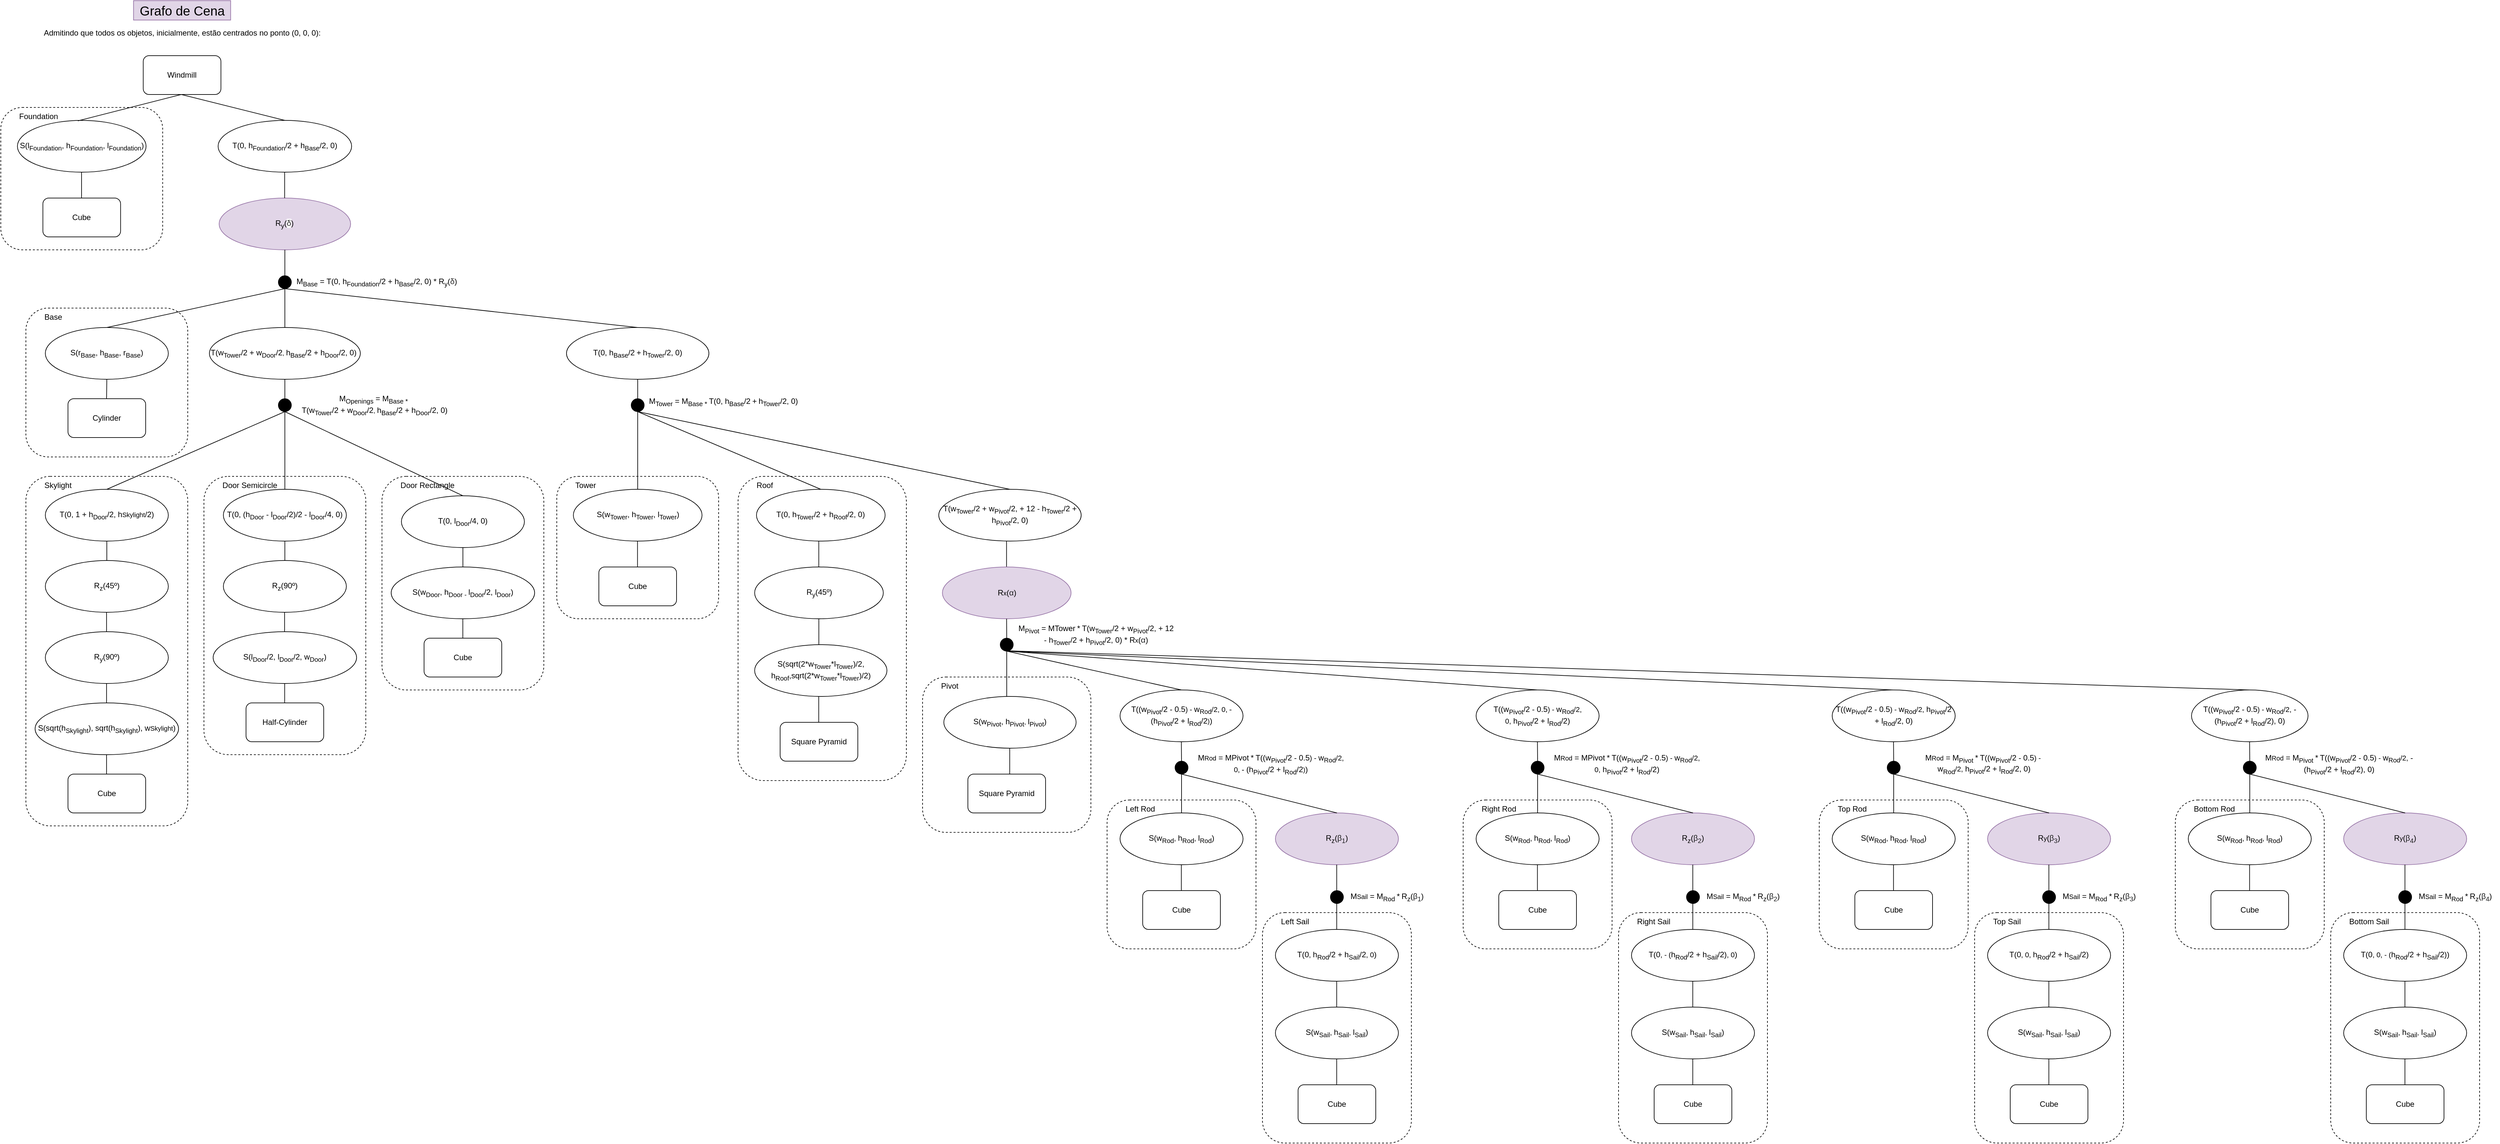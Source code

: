 <mxfile version="18.0.8" type="device"><diagram id="xaFjGtRauGbqLG3bfC3f" name="Page-1"><mxGraphModel dx="741" dy="425" grid="1" gridSize="10" guides="1" tooltips="1" connect="1" arrows="1" fold="1" page="1" pageScale="1" pageWidth="2336" pageHeight="1654" math="0" shadow="0"><root><mxCell id="0"/><mxCell id="1" parent="0"/><mxCell id="ZvDFwLxe2g-zUy09sv5B-82" value="&lt;span style=&quot;white-space: pre;&quot;&gt;&#9;&lt;/span&gt;Left Rod" style="rounded=1;whiteSpace=wrap;html=1;fontFamily=Helvetica;fontSize=12;strokeColor=#000000;fillColor=none;dashed=1;align=left;verticalAlign=top;" vertex="1" parent="1"><mxGeometry x="1810" y="1250" width="230" height="230" as="geometry"/></mxCell><mxCell id="ZvDFwLxe2g-zUy09sv5B-47" value="&lt;span style=&quot;white-space: pre;&quot;&gt;&#9;&lt;/span&gt;Roof" style="rounded=1;whiteSpace=wrap;html=1;fontFamily=Helvetica;fontSize=12;strokeColor=#000000;fillColor=none;dashed=1;align=left;verticalAlign=top;" vertex="1" parent="1"><mxGeometry x="1240" y="750" width="260" height="470" as="geometry"/></mxCell><mxCell id="ZvDFwLxe2g-zUy09sv5B-38" value="&lt;span style=&quot;white-space: pre;&quot;&gt;&#9;&lt;/span&gt;Door Rectangle" style="rounded=1;whiteSpace=wrap;html=1;fontFamily=Helvetica;fontSize=12;strokeColor=#000000;fillColor=none;dashed=1;align=left;verticalAlign=top;" vertex="1" parent="1"><mxGeometry x="690" y="750" width="250" height="330" as="geometry"/></mxCell><mxCell id="ZvDFwLxe2g-zUy09sv5B-27" value="&lt;span style=&quot;white-space: pre;&quot;&gt;&#9;&lt;/span&gt;Door Semicircle" style="rounded=1;whiteSpace=wrap;html=1;fontFamily=Helvetica;fontSize=12;strokeColor=#000000;fillColor=none;dashed=1;align=left;verticalAlign=top;" vertex="1" parent="1"><mxGeometry x="415" y="750" width="250" height="430" as="geometry"/></mxCell><mxCell id="DZtvXn6PYLpwzNaq53OC-23" value="&lt;span style=&quot;white-space: pre;&quot;&gt;&#9;&lt;/span&gt;Base" style="rounded=1;whiteSpace=wrap;html=1;fontFamily=Helvetica;fontSize=12;strokeColor=#000000;fillColor=none;dashed=1;align=left;verticalAlign=top;" parent="1" vertex="1"><mxGeometry x="140" y="490" width="250" height="230" as="geometry"/></mxCell><mxCell id="7SnXS5zUpLSwogdR5GU3-2" value="&lt;span style=&quot;white-space: pre;&quot;&gt;&#9;Foundation&lt;br/&gt;&lt;/span&gt;" style="rounded=1;whiteSpace=wrap;html=1;fontFamily=Helvetica;fontSize=12;strokeColor=#000000;fillColor=none;dashed=1;align=left;verticalAlign=top;" parent="1" vertex="1"><mxGeometry x="101.25" y="180" width="250" height="220" as="geometry"/></mxCell><mxCell id="DZtvXn6PYLpwzNaq53OC-3" value="S(l&lt;sub style=&quot;&quot;&gt;Foundation&lt;/sub&gt;, h&lt;sub&gt;Foundation&lt;/sub&gt;, l&lt;sub style=&quot;&quot;&gt;Foundation&lt;/sub&gt;)" style="ellipse;whiteSpace=wrap;html=1;" parent="1" vertex="1"><mxGeometry x="126.88" y="200" width="198.75" height="80" as="geometry"/></mxCell><mxCell id="DZtvXn6PYLpwzNaq53OC-5" value="Cube" style="rounded=1;whiteSpace=wrap;html=1;" parent="1" vertex="1"><mxGeometry x="166.25" y="320" width="120" height="60" as="geometry"/></mxCell><mxCell id="DZtvXn6PYLpwzNaq53OC-7" value="" style="endArrow=none;html=1;rounded=0;exitX=0.5;exitY=0;exitDx=0;exitDy=0;" parent="1" edge="1"><mxGeometry width="50" height="50" relative="1" as="geometry"><mxPoint x="225.96" y="320" as="sourcePoint"/><mxPoint x="225.96" y="280" as="targetPoint"/></mxGeometry></mxCell><mxCell id="DZtvXn6PYLpwzNaq53OC-8" value="Windmill" style="rounded=1;whiteSpace=wrap;html=1;" parent="1" vertex="1"><mxGeometry x="321.25" y="100" width="120" height="60" as="geometry"/></mxCell><mxCell id="DZtvXn6PYLpwzNaq53OC-9" value="R&lt;sub&gt;y&lt;/sub&gt;(&lt;span style=&quot;text-align: start; caret-color: rgb(40, 40, 40); color: rgb(40, 40, 40); background-color: rgb(255, 255, 255);&quot;&gt;&lt;font style=&quot;font-size: 12px;&quot;&gt;δ&lt;/font&gt;&lt;/span&gt;)" style="ellipse;whiteSpace=wrap;html=1;fillColor=#e1d5e7;strokeColor=#9673a6;" parent="1" vertex="1"><mxGeometry x="438.44" y="320" width="203.12" height="80" as="geometry"/></mxCell><mxCell id="DZtvXn6PYLpwzNaq53OC-10" value="" style="ellipse;whiteSpace=wrap;html=1;aspect=fixed;fontFamily=Helvetica;fontSize=12;fillColor=#000000;" parent="1" vertex="1"><mxGeometry x="530" y="440" width="20" height="20" as="geometry"/></mxCell><mxCell id="DZtvXn6PYLpwzNaq53OC-11" value="" style="endArrow=none;html=1;rounded=0;fontFamily=Helvetica;fontSize=12;exitX=0.5;exitY=0;exitDx=0;exitDy=0;" parent="1" source="DZtvXn6PYLpwzNaq53OC-10" edge="1"><mxGeometry width="50" height="50" relative="1" as="geometry"><mxPoint x="490" y="450" as="sourcePoint"/><mxPoint x="540" y="400" as="targetPoint"/></mxGeometry></mxCell><mxCell id="DZtvXn6PYLpwzNaq53OC-12" value="" style="endArrow=none;html=1;rounded=0;exitX=0.5;exitY=0;exitDx=0;exitDy=0;" parent="1" edge="1"><mxGeometry width="50" height="50" relative="1" as="geometry"><mxPoint x="539.66" y="320" as="sourcePoint"/><mxPoint x="539.66" y="280" as="targetPoint"/></mxGeometry></mxCell><mxCell id="DZtvXn6PYLpwzNaq53OC-14" value="M&lt;sub&gt;Base&lt;/sub&gt; =&amp;nbsp;T(0,&amp;nbsp;h&lt;sub&gt;Foundation&lt;/sub&gt;/2 + h&lt;sub&gt;Base&lt;/sub&gt;/2, 0) *&amp;nbsp;R&lt;sub&gt;y&lt;/sub&gt;(&lt;span style=&quot;text-align: start; caret-color: rgb(40, 40, 40); color: rgb(40, 40, 40); background-color: rgb(255, 255, 255);&quot;&gt;δ&lt;/span&gt;)" style="text;html=1;strokeColor=none;fillColor=none;align=center;verticalAlign=middle;whiteSpace=wrap;rounded=0;fontFamily=Helvetica;fontSize=12;" parent="1" vertex="1"><mxGeometry x="553.75" y="435" width="256.25" height="30" as="geometry"/></mxCell><mxCell id="DZtvXn6PYLpwzNaq53OC-18" value="Cylinder" style="rounded=1;whiteSpace=wrap;html=1;" parent="1" vertex="1"><mxGeometry x="205" y="630" width="120" height="60" as="geometry"/></mxCell><mxCell id="DZtvXn6PYLpwzNaq53OC-19" value="" style="endArrow=none;html=1;rounded=0;exitX=0.5;exitY=0;exitDx=0;exitDy=0;startArrow=none;" parent="1" edge="1" source="DZtvXn6PYLpwzNaq53OC-17"><mxGeometry width="50" height="50" relative="1" as="geometry"><mxPoint x="264.58" y="630" as="sourcePoint"/><mxPoint x="264.58" y="590" as="targetPoint"/></mxGeometry></mxCell><mxCell id="DZtvXn6PYLpwzNaq53OC-20" value="" style="endArrow=none;html=1;rounded=0;fontFamily=Helvetica;fontSize=12;exitX=0.5;exitY=0;exitDx=0;exitDy=0;" parent="1" source="DZtvXn6PYLpwzNaq53OC-17" edge="1"><mxGeometry width="50" height="50" relative="1" as="geometry"><mxPoint x="490" y="510" as="sourcePoint"/><mxPoint x="540" y="460" as="targetPoint"/></mxGeometry></mxCell><mxCell id="DZtvXn6PYLpwzNaq53OC-21" value="" style="endArrow=none;html=1;rounded=0;fontFamily=Helvetica;fontSize=12;exitX=0.5;exitY=0;exitDx=0;exitDy=0;" parent="1" source="7SnXS5zUpLSwogdR5GU3-5" edge="1"><mxGeometry width="50" height="50" relative="1" as="geometry"><mxPoint x="658.75" y="500" as="sourcePoint"/><mxPoint x="540" y="460" as="targetPoint"/></mxGeometry></mxCell><mxCell id="DZtvXn6PYLpwzNaq53OC-25" value="&lt;span style=&quot;white-space: pre;&quot;&gt;&#9;Tower&lt;/span&gt;" style="rounded=1;whiteSpace=wrap;html=1;fontFamily=Helvetica;fontSize=12;strokeColor=#000000;fillColor=none;dashed=1;align=left;verticalAlign=top;" parent="1" vertex="1"><mxGeometry x="960" y="750" width="250" height="220" as="geometry"/></mxCell><mxCell id="DZtvXn6PYLpwzNaq53OC-27" value="&lt;span style=&quot;white-space: pre;&quot;&gt;&#9;Skylight&lt;/span&gt;" style="rounded=1;whiteSpace=wrap;html=1;fontFamily=Helvetica;fontSize=12;strokeColor=#000000;fillColor=none;dashed=1;align=left;verticalAlign=top;" parent="1" vertex="1"><mxGeometry x="140" y="750" width="250" height="540" as="geometry"/></mxCell><mxCell id="7SnXS5zUpLSwogdR5GU3-1" value="T(0,&amp;nbsp;h&lt;sub&gt;Foundation&lt;/sub&gt;/2 + h&lt;sub&gt;Base&lt;/sub&gt;/2, 0)" style="ellipse;whiteSpace=wrap;html=1;fontFamily=Helvetica;fontSize=12;fillColor=#FFFFFF;" parent="1" vertex="1"><mxGeometry x="436.88" y="200" width="206.25" height="80" as="geometry"/></mxCell><mxCell id="7SnXS5zUpLSwogdR5GU3-3" value="" style="endArrow=none;html=1;rounded=0;exitX=0.47;exitY=0.009;exitDx=0;exitDy=0;exitPerimeter=0;" parent="1" source="DZtvXn6PYLpwzNaq53OC-3" edge="1"><mxGeometry width="50" height="50" relative="1" as="geometry"><mxPoint x="390" y="220" as="sourcePoint"/><mxPoint x="380" y="160" as="targetPoint"/></mxGeometry></mxCell><mxCell id="7SnXS5zUpLSwogdR5GU3-4" value="" style="endArrow=none;html=1;rounded=0;exitX=0.5;exitY=0;exitDx=0;exitDy=0;" parent="1" source="7SnXS5zUpLSwogdR5GU3-1" edge="1"><mxGeometry width="50" height="50" relative="1" as="geometry"><mxPoint x="410" y="200" as="sourcePoint"/><mxPoint x="380" y="160" as="targetPoint"/></mxGeometry></mxCell><mxCell id="7SnXS5zUpLSwogdR5GU3-5" value="T(0,&amp;nbsp;h&lt;sub&gt;Base&lt;/sub&gt;/2&lt;sub&gt; &lt;/sub&gt;+&lt;sub&gt; &lt;/sub&gt;h&lt;sub&gt;Tower&lt;/sub&gt;/2, 0)" style="ellipse;whiteSpace=wrap;html=1;fontFamily=Helvetica;fontSize=12;fillColor=#FFFFFF;" parent="1" vertex="1"><mxGeometry x="974.99" y="520" width="220" height="80" as="geometry"/></mxCell><mxCell id="fyNkdkYveTIhHTgu_JF_-2" value="" style="endArrow=none;html=1;rounded=0;entryX=0.5;entryY=1;entryDx=0;entryDy=0;exitX=0.5;exitY=0;exitDx=0;exitDy=0;" parent="1" source="fyNkdkYveTIhHTgu_JF_-3" target="7SnXS5zUpLSwogdR5GU3-5" edge="1"><mxGeometry width="50" height="50" relative="1" as="geometry"><mxPoint x="680" y="620" as="sourcePoint"/><mxPoint x="480" y="510" as="targetPoint"/></mxGeometry></mxCell><mxCell id="fyNkdkYveTIhHTgu_JF_-3" value="" style="ellipse;whiteSpace=wrap;html=1;aspect=fixed;fontFamily=Helvetica;fontSize=12;fillColor=#000000;" parent="1" vertex="1"><mxGeometry x="1074.99" y="630" width="20" height="20" as="geometry"/></mxCell><mxCell id="fyNkdkYveTIhHTgu_JF_-7" value="" style="endArrow=none;html=1;rounded=0;fontFamily=Helvetica;fontSize=12;startArrow=none;exitX=0.5;exitY=0;exitDx=0;exitDy=0;entryX=0.5;entryY=1;entryDx=0;entryDy=0;" parent="1" source="fyNkdkYveTIhHTgu_JF_-27" target="fyNkdkYveTIhHTgu_JF_-3" edge="1"><mxGeometry width="50" height="50" relative="1" as="geometry"><mxPoint x="980" y="797" as="sourcePoint"/><mxPoint x="1030" y="670" as="targetPoint"/></mxGeometry></mxCell><mxCell id="fyNkdkYveTIhHTgu_JF_-15" value="Cube" style="rounded=1;whiteSpace=wrap;html=1;" parent="1" vertex="1"><mxGeometry x="205" y="1210" width="120" height="60" as="geometry"/></mxCell><mxCell id="fyNkdkYveTIhHTgu_JF_-27" value="S(w&lt;sub&gt;Tower&lt;/sub&gt;, h&lt;sub&gt;Tower&lt;/sub&gt;, l&lt;sub&gt;Tower&lt;/sub&gt;)" style="ellipse;whiteSpace=wrap;html=1;" parent="1" vertex="1"><mxGeometry x="985.62" y="770" width="198.75" height="80" as="geometry"/></mxCell><mxCell id="fyNkdkYveTIhHTgu_JF_-28" value="Cube" style="rounded=1;whiteSpace=wrap;html=1;" parent="1" vertex="1"><mxGeometry x="1024.99" y="890" width="120" height="60" as="geometry"/></mxCell><mxCell id="fyNkdkYveTIhHTgu_JF_-29" value="" style="endArrow=none;html=1;rounded=0;exitX=0.5;exitY=0;exitDx=0;exitDy=0;" parent="1" edge="1"><mxGeometry width="50" height="50" relative="1" as="geometry"><mxPoint x="1084.7" y="890" as="sourcePoint"/><mxPoint x="1084.7" y="850" as="targetPoint"/></mxGeometry></mxCell><mxCell id="DZtvXn6PYLpwzNaq53OC-17" value="S(r&lt;sub style=&quot;&quot;&gt;Base&lt;/sub&gt;, h&lt;sub&gt;Base&lt;/sub&gt;, r&lt;sub style=&quot;&quot;&gt;Base&lt;/sub&gt;)" style="ellipse;whiteSpace=wrap;html=1;" parent="1" vertex="1"><mxGeometry x="170" y="520" width="190" height="80" as="geometry"/></mxCell><mxCell id="ZvDFwLxe2g-zUy09sv5B-2" value="" style="endArrow=none;html=1;rounded=0;exitX=0.5;exitY=0;exitDx=0;exitDy=0;" edge="1" parent="1" target="DZtvXn6PYLpwzNaq53OC-17"><mxGeometry width="50" height="50" relative="1" as="geometry"><mxPoint x="264.58" y="630" as="sourcePoint"/><mxPoint x="264.58" y="590" as="targetPoint"/></mxGeometry></mxCell><mxCell id="ZvDFwLxe2g-zUy09sv5B-8" value="T(w&lt;sub&gt;Tower&lt;/sub&gt;/2 + w&lt;sub&gt;Door&lt;/sub&gt;/2&lt;span style=&quot;font-size: 10px;&quot;&gt;, &lt;/span&gt;&lt;font style=&quot;font-size: 12px;&quot;&gt;h&lt;sub&gt;Base&lt;/sub&gt;/2 + h&lt;sub&gt;Door&lt;/sub&gt;/2, 0)&lt;/font&gt;&lt;span style=&quot;font-size: 10px;&quot;&gt;&amp;nbsp;&lt;/span&gt;" style="ellipse;whiteSpace=wrap;html=1;" vertex="1" parent="1"><mxGeometry x="423.44" y="520" width="233.12" height="80" as="geometry"/></mxCell><mxCell id="ZvDFwLxe2g-zUy09sv5B-9" value="" style="ellipse;whiteSpace=wrap;html=1;aspect=fixed;fontFamily=Helvetica;fontSize=12;fillColor=#000000;" vertex="1" parent="1"><mxGeometry x="530" y="630" width="20" height="20" as="geometry"/></mxCell><mxCell id="ZvDFwLxe2g-zUy09sv5B-10" value="" style="endArrow=none;html=1;rounded=0;fontSize=12;entryX=0.5;entryY=1;entryDx=0;entryDy=0;exitX=0.5;exitY=0;exitDx=0;exitDy=0;" edge="1" parent="1" source="ZvDFwLxe2g-zUy09sv5B-9" target="ZvDFwLxe2g-zUy09sv5B-8"><mxGeometry width="50" height="50" relative="1" as="geometry"><mxPoint x="430" y="670" as="sourcePoint"/><mxPoint x="480" y="620" as="targetPoint"/></mxGeometry></mxCell><mxCell id="ZvDFwLxe2g-zUy09sv5B-11" style="edgeStyle=orthogonalEdgeStyle;rounded=0;orthogonalLoop=1;jettySize=auto;html=1;exitX=0.5;exitY=1;exitDx=0;exitDy=0;entryX=0.5;entryY=0;entryDx=0;entryDy=0;fontSize=12;" edge="1" parent="1" source="ZvDFwLxe2g-zUy09sv5B-9" target="ZvDFwLxe2g-zUy09sv5B-9"><mxGeometry relative="1" as="geometry"/></mxCell><mxCell id="ZvDFwLxe2g-zUy09sv5B-12" value="" style="endArrow=none;html=1;rounded=0;fontSize=12;entryX=0.5;entryY=1;entryDx=0;entryDy=0;exitX=0.5;exitY=0;exitDx=0;exitDy=0;" edge="1" parent="1" source="ZvDFwLxe2g-zUy09sv5B-8" target="DZtvXn6PYLpwzNaq53OC-10"><mxGeometry width="50" height="50" relative="1" as="geometry"><mxPoint x="480" y="670" as="sourcePoint"/><mxPoint x="530" y="620" as="targetPoint"/></mxGeometry></mxCell><mxCell id="ZvDFwLxe2g-zUy09sv5B-13" value="M&lt;sub style=&quot;&quot;&gt;&lt;font style=&quot;font-size: 10px;&quot;&gt;Openings&lt;/font&gt;&lt;/sub&gt;&amp;nbsp;= M&lt;sub&gt;Base *&lt;/sub&gt;&lt;br&gt;&amp;nbsp;T(w&lt;sub&gt;Tower&lt;/sub&gt;/2 + w&lt;sub&gt;Door&lt;/sub&gt;/2&lt;span style=&quot;font-size: 10px;&quot;&gt;,&amp;nbsp;&lt;/span&gt;h&lt;sub&gt;Base&lt;/sub&gt;/2 + h&lt;sub&gt;Door&lt;/sub&gt;/2, 0)" style="text;html=1;strokeColor=none;fillColor=none;align=center;verticalAlign=middle;whiteSpace=wrap;rounded=0;fontFamily=Helvetica;fontSize=12;" vertex="1" parent="1"><mxGeometry x="553.75" y="625" width="246.25" height="30" as="geometry"/></mxCell><mxCell id="ZvDFwLxe2g-zUy09sv5B-15" value="T(0, 1 + h&lt;sub&gt;Door&lt;/sub&gt;/2, h&lt;span style=&quot;font-size: 10px;&quot;&gt;Skylight&lt;/span&gt;&lt;font style=&quot;font-size: 12px;&quot;&gt;/2&lt;/font&gt;)" style="ellipse;whiteSpace=wrap;html=1;" vertex="1" parent="1"><mxGeometry x="170" y="770" width="190" height="80" as="geometry"/></mxCell><mxCell id="ZvDFwLxe2g-zUy09sv5B-18" value="" style="endArrow=none;html=1;rounded=0;fontSize=10;entryX=0.5;entryY=1;entryDx=0;entryDy=0;exitX=0.5;exitY=0;exitDx=0;exitDy=0;" edge="1" parent="1" source="ZvDFwLxe2g-zUy09sv5B-15" target="ZvDFwLxe2g-zUy09sv5B-9"><mxGeometry width="50" height="50" relative="1" as="geometry"><mxPoint x="490" y="780" as="sourcePoint"/><mxPoint x="540" y="730" as="targetPoint"/></mxGeometry></mxCell><mxCell id="ZvDFwLxe2g-zUy09sv5B-20" value="R&lt;sub&gt;z&lt;/sub&gt;(45º)" style="ellipse;whiteSpace=wrap;html=1;" vertex="1" parent="1"><mxGeometry x="170" y="880" width="190" height="80" as="geometry"/></mxCell><mxCell id="ZvDFwLxe2g-zUy09sv5B-21" value="S(sqrt(h&lt;sub&gt;Skylight&lt;/sub&gt;), sqrt(h&lt;sub&gt;Skylight&lt;/sub&gt;), w&lt;font style=&quot;font-size: 10px;&quot;&gt;Skylight&lt;/font&gt;)" style="ellipse;whiteSpace=wrap;html=1;" vertex="1" parent="1"><mxGeometry x="154.22" y="1100" width="221.56" height="80" as="geometry"/></mxCell><mxCell id="ZvDFwLxe2g-zUy09sv5B-22" value="R&lt;sub&gt;y&lt;/sub&gt;(90º)" style="ellipse;whiteSpace=wrap;html=1;" vertex="1" parent="1"><mxGeometry x="170" y="990" width="190" height="80" as="geometry"/></mxCell><mxCell id="ZvDFwLxe2g-zUy09sv5B-23" value="" style="endArrow=none;html=1;rounded=0;fontSize=12;entryX=0.5;entryY=1;entryDx=0;entryDy=0;exitX=0.5;exitY=0;exitDx=0;exitDy=0;" edge="1" parent="1" source="ZvDFwLxe2g-zUy09sv5B-20" target="ZvDFwLxe2g-zUy09sv5B-15"><mxGeometry width="50" height="50" relative="1" as="geometry"><mxPoint x="346.56" y="970" as="sourcePoint"/><mxPoint x="396.56" y="920" as="targetPoint"/></mxGeometry></mxCell><mxCell id="ZvDFwLxe2g-zUy09sv5B-24" value="" style="endArrow=none;html=1;rounded=0;fontSize=12;entryX=0.5;entryY=1;entryDx=0;entryDy=0;exitX=0.5;exitY=0;exitDx=0;exitDy=0;" edge="1" parent="1"><mxGeometry width="50" height="50" relative="1" as="geometry"><mxPoint x="264.58" y="990" as="sourcePoint"/><mxPoint x="264.58" y="960" as="targetPoint"/></mxGeometry></mxCell><mxCell id="ZvDFwLxe2g-zUy09sv5B-25" value="" style="endArrow=none;html=1;rounded=0;fontSize=12;entryX=0.5;entryY=1;entryDx=0;entryDy=0;exitX=0.5;exitY=0;exitDx=0;exitDy=0;" edge="1" parent="1"><mxGeometry width="50" height="50" relative="1" as="geometry"><mxPoint x="264.58" y="1100" as="sourcePoint"/><mxPoint x="264.58" y="1070" as="targetPoint"/></mxGeometry></mxCell><mxCell id="ZvDFwLxe2g-zUy09sv5B-26" value="" style="endArrow=none;html=1;rounded=0;fontSize=12;entryX=0.5;entryY=1;entryDx=0;entryDy=0;exitX=0.5;exitY=0;exitDx=0;exitDy=0;" edge="1" parent="1"><mxGeometry width="50" height="50" relative="1" as="geometry"><mxPoint x="264.58" y="1210" as="sourcePoint"/><mxPoint x="264.58" y="1180" as="targetPoint"/></mxGeometry></mxCell><mxCell id="ZvDFwLxe2g-zUy09sv5B-28" value="Half-Cylinder" style="rounded=1;whiteSpace=wrap;html=1;" vertex="1" parent="1"><mxGeometry x="480.01" y="1100" width="120" height="60" as="geometry"/></mxCell><mxCell id="ZvDFwLxe2g-zUy09sv5B-29" value="T(0, (h&lt;sub&gt;Door&lt;/sub&gt; - l&lt;sub&gt;Door&lt;/sub&gt;/2)/2 - l&lt;sub&gt;Door&lt;/sub&gt;/4, 0)" style="ellipse;whiteSpace=wrap;html=1;" vertex="1" parent="1"><mxGeometry x="445" y="770" width="190" height="80" as="geometry"/></mxCell><mxCell id="ZvDFwLxe2g-zUy09sv5B-30" value="R&lt;sub&gt;z&lt;/sub&gt;(90º)" style="ellipse;whiteSpace=wrap;html=1;" vertex="1" parent="1"><mxGeometry x="445" y="880" width="190" height="80" as="geometry"/></mxCell><mxCell id="ZvDFwLxe2g-zUy09sv5B-31" value="S(l&lt;sub&gt;Door&lt;/sub&gt;/2, l&lt;sub&gt;Door&lt;/sub&gt;/2, w&lt;sub&gt;Door&lt;/sub&gt;)" style="ellipse;whiteSpace=wrap;html=1;" vertex="1" parent="1"><mxGeometry x="429.22" y="990" width="221.56" height="80" as="geometry"/></mxCell><mxCell id="ZvDFwLxe2g-zUy09sv5B-33" value="" style="endArrow=none;html=1;rounded=0;fontSize=12;entryX=0.5;entryY=1;entryDx=0;entryDy=0;exitX=0.5;exitY=0;exitDx=0;exitDy=0;" edge="1" parent="1" source="ZvDFwLxe2g-zUy09sv5B-30" target="ZvDFwLxe2g-zUy09sv5B-29"><mxGeometry width="50" height="50" relative="1" as="geometry"><mxPoint x="621.56" y="970" as="sourcePoint"/><mxPoint x="671.56" y="920" as="targetPoint"/></mxGeometry></mxCell><mxCell id="ZvDFwLxe2g-zUy09sv5B-34" value="" style="endArrow=none;html=1;rounded=0;fontSize=12;entryX=0.5;entryY=1;entryDx=0;entryDy=0;exitX=0.5;exitY=0;exitDx=0;exitDy=0;" edge="1" parent="1"><mxGeometry width="50" height="50" relative="1" as="geometry"><mxPoint x="539.58" y="990" as="sourcePoint"/><mxPoint x="539.58" y="960" as="targetPoint"/></mxGeometry></mxCell><mxCell id="ZvDFwLxe2g-zUy09sv5B-36" value="" style="endArrow=none;html=1;rounded=0;fontSize=12;entryX=0.5;entryY=1;entryDx=0;entryDy=0;exitX=0.5;exitY=0;exitDx=0;exitDy=0;" edge="1" parent="1"><mxGeometry width="50" height="50" relative="1" as="geometry"><mxPoint x="539.7" y="1100" as="sourcePoint"/><mxPoint x="539.7" y="1070" as="targetPoint"/></mxGeometry></mxCell><mxCell id="ZvDFwLxe2g-zUy09sv5B-37" value="" style="endArrow=none;html=1;rounded=0;fontSize=12;entryX=0.5;entryY=1;entryDx=0;entryDy=0;exitX=0.5;exitY=0;exitDx=0;exitDy=0;" edge="1" parent="1" source="ZvDFwLxe2g-zUy09sv5B-29" target="ZvDFwLxe2g-zUy09sv5B-9"><mxGeometry width="50" height="50" relative="1" as="geometry"><mxPoint x="420" y="720" as="sourcePoint"/><mxPoint x="470" y="670" as="targetPoint"/></mxGeometry></mxCell><mxCell id="ZvDFwLxe2g-zUy09sv5B-39" value="Cube" style="rounded=1;whiteSpace=wrap;html=1;" vertex="1" parent="1"><mxGeometry x="755" y="1000" width="120" height="60" as="geometry"/></mxCell><mxCell id="ZvDFwLxe2g-zUy09sv5B-40" value="T(0, l&lt;sub&gt;Door&lt;/sub&gt;/4, 0)" style="ellipse;whiteSpace=wrap;html=1;" vertex="1" parent="1"><mxGeometry x="720" y="780" width="190" height="80" as="geometry"/></mxCell><mxCell id="ZvDFwLxe2g-zUy09sv5B-42" value="S(w&lt;sub&gt;Door&lt;/sub&gt;, h&lt;sub&gt;Door - &lt;/sub&gt;l&lt;sub&gt;Door&lt;/sub&gt;/2, l&lt;sub&gt;Door&lt;/sub&gt;)" style="ellipse;whiteSpace=wrap;html=1;" vertex="1" parent="1"><mxGeometry x="704.22" y="890" width="221.56" height="80" as="geometry"/></mxCell><mxCell id="ZvDFwLxe2g-zUy09sv5B-43" value="" style="endArrow=none;html=1;rounded=0;fontSize=12;entryX=0.5;entryY=1;entryDx=0;entryDy=0;exitX=0.5;exitY=0;exitDx=0;exitDy=0;" edge="1" parent="1" source="ZvDFwLxe2g-zUy09sv5B-42" target="ZvDFwLxe2g-zUy09sv5B-40"><mxGeometry width="50" height="50" relative="1" as="geometry"><mxPoint x="815" y="880" as="sourcePoint"/><mxPoint x="946.56" y="920" as="targetPoint"/></mxGeometry></mxCell><mxCell id="ZvDFwLxe2g-zUy09sv5B-45" value="" style="endArrow=none;html=1;rounded=0;fontSize=12;entryX=0.5;entryY=1;entryDx=0;entryDy=0;exitX=0.5;exitY=0;exitDx=0;exitDy=0;" edge="1" parent="1"><mxGeometry width="50" height="50" relative="1" as="geometry"><mxPoint x="814.88" y="1000" as="sourcePoint"/><mxPoint x="814.88" y="970" as="targetPoint"/></mxGeometry></mxCell><mxCell id="ZvDFwLxe2g-zUy09sv5B-46" value="" style="endArrow=none;html=1;rounded=0;fontSize=12;entryX=0.5;entryY=1;entryDx=0;entryDy=0;exitX=0.5;exitY=0;exitDx=0;exitDy=0;" edge="1" parent="1" source="ZvDFwLxe2g-zUy09sv5B-40" target="ZvDFwLxe2g-zUy09sv5B-9"><mxGeometry width="50" height="50" relative="1" as="geometry"><mxPoint x="510" y="920" as="sourcePoint"/><mxPoint x="560" y="870" as="targetPoint"/></mxGeometry></mxCell><mxCell id="ZvDFwLxe2g-zUy09sv5B-48" value="S(sqrt(2*w&lt;sub&gt;Tower&lt;/sub&gt;*l&lt;sub&gt;Tower&lt;/sub&gt;)/2, h&lt;sub style=&quot;&quot;&gt;&lt;font style=&quot;font-size: 10px;&quot;&gt;Roof&lt;/font&gt;&lt;/sub&gt;,sqrt(2*w&lt;sub&gt;Tower&lt;/sub&gt;*l&lt;sub&gt;Tower&lt;/sub&gt;)/2)" style="ellipse;whiteSpace=wrap;html=1;" vertex="1" parent="1"><mxGeometry x="1265.62" y="1010" width="204.38" height="80" as="geometry"/></mxCell><mxCell id="ZvDFwLxe2g-zUy09sv5B-49" value="Square Pyramid" style="rounded=1;whiteSpace=wrap;html=1;" vertex="1" parent="1"><mxGeometry x="1304.99" y="1130" width="120" height="60" as="geometry"/></mxCell><mxCell id="ZvDFwLxe2g-zUy09sv5B-50" value="" style="endArrow=none;html=1;rounded=0;exitX=0.5;exitY=0;exitDx=0;exitDy=0;" edge="1" parent="1"><mxGeometry width="50" height="50" relative="1" as="geometry"><mxPoint x="1364.7" y="890" as="sourcePoint"/><mxPoint x="1364.7" y="850" as="targetPoint"/></mxGeometry></mxCell><mxCell id="ZvDFwLxe2g-zUy09sv5B-51" value="T(0, h&lt;sub&gt;Tower&lt;/sub&gt;/2 + h&lt;sub style=&quot;font-size: 10px;&quot;&gt;Roof&lt;/sub&gt;&lt;font style=&quot;font-size: 12px;&quot;&gt;/2, 0&lt;/font&gt;)" style="ellipse;whiteSpace=wrap;html=1;" vertex="1" parent="1"><mxGeometry x="1268.44" y="770" width="198.75" height="80" as="geometry"/></mxCell><mxCell id="ZvDFwLxe2g-zUy09sv5B-52" value="R&lt;sub&gt;y&lt;/sub&gt;(45º)" style="ellipse;whiteSpace=wrap;html=1;" vertex="1" parent="1"><mxGeometry x="1265.62" y="890" width="198.75" height="80" as="geometry"/></mxCell><mxCell id="ZvDFwLxe2g-zUy09sv5B-54" value="" style="endArrow=none;html=1;rounded=0;exitX=0.5;exitY=0;exitDx=0;exitDy=0;" edge="1" parent="1"><mxGeometry width="50" height="50" relative="1" as="geometry"><mxPoint x="1364.78" y="1010" as="sourcePoint"/><mxPoint x="1364.78" y="970" as="targetPoint"/></mxGeometry></mxCell><mxCell id="ZvDFwLxe2g-zUy09sv5B-55" value="" style="endArrow=none;html=1;rounded=0;exitX=0.5;exitY=0;exitDx=0;exitDy=0;" edge="1" parent="1"><mxGeometry width="50" height="50" relative="1" as="geometry"><mxPoint x="1364.62" y="1130" as="sourcePoint"/><mxPoint x="1364.62" y="1090" as="targetPoint"/></mxGeometry></mxCell><mxCell id="ZvDFwLxe2g-zUy09sv5B-57" value="" style="endArrow=none;html=1;rounded=0;fontSize=10;exitX=0.5;exitY=1;exitDx=0;exitDy=0;entryX=0.5;entryY=0;entryDx=0;entryDy=0;" edge="1" parent="1" source="fyNkdkYveTIhHTgu_JF_-3" target="ZvDFwLxe2g-zUy09sv5B-51"><mxGeometry width="50" height="50" relative="1" as="geometry"><mxPoint x="1130" y="710" as="sourcePoint"/><mxPoint x="1180" y="660" as="targetPoint"/></mxGeometry></mxCell><mxCell id="ZvDFwLxe2g-zUy09sv5B-61" value="" style="endArrow=none;html=1;rounded=0;exitX=0.5;exitY=0;exitDx=0;exitDy=0;" edge="1" parent="1"><mxGeometry width="50" height="50" relative="1" as="geometry"><mxPoint x="1654.7" y="890" as="sourcePoint"/><mxPoint x="1654.7" y="850" as="targetPoint"/></mxGeometry></mxCell><mxCell id="ZvDFwLxe2g-zUy09sv5B-62" value="T(w&lt;sub&gt;Tower&lt;/sub&gt;/2 + w&lt;sub style=&quot;&quot;&gt;&lt;font style=&quot;font-size: 10px;&quot;&gt;Pivot&lt;/font&gt;&lt;/sub&gt;/2, + 12 - h&lt;sub&gt;Tower&lt;/sub&gt;/2 + h&lt;sub&gt;Pivot&lt;/sub&gt;/2, 0)" style="ellipse;whiteSpace=wrap;html=1;" vertex="1" parent="1"><mxGeometry x="1550" y="770" width="220" height="80" as="geometry"/></mxCell><mxCell id="ZvDFwLxe2g-zUy09sv5B-63" value="R&lt;span style=&quot;font-size: 10px;&quot;&gt;x&lt;/span&gt;(&lt;span style=&quot;color: rgb(32, 33, 34); font-size: 12.32px; text-align: left;&quot;&gt;α&lt;/span&gt;)" style="ellipse;whiteSpace=wrap;html=1;fillColor=#e1d5e7;strokeColor=#9673a6;" vertex="1" parent="1"><mxGeometry x="1555.62" y="890" width="198.75" height="80" as="geometry"/></mxCell><mxCell id="ZvDFwLxe2g-zUy09sv5B-64" value="" style="endArrow=none;html=1;rounded=0;exitX=0.5;exitY=0;exitDx=0;exitDy=0;startArrow=none;" edge="1" parent="1" source="ZvDFwLxe2g-zUy09sv5B-66"><mxGeometry width="50" height="50" relative="1" as="geometry"><mxPoint x="1654.78" y="1010" as="sourcePoint"/><mxPoint x="1654.78" y="970" as="targetPoint"/></mxGeometry></mxCell><mxCell id="ZvDFwLxe2g-zUy09sv5B-66" value="" style="ellipse;whiteSpace=wrap;html=1;aspect=fixed;fontFamily=Helvetica;fontSize=12;fillColor=#000000;" vertex="1" parent="1"><mxGeometry x="1644.99" y="1000" width="20" height="20" as="geometry"/></mxCell><mxCell id="ZvDFwLxe2g-zUy09sv5B-67" value="" style="endArrow=none;html=1;rounded=0;exitX=0.5;exitY=0;exitDx=0;exitDy=0;" edge="1" parent="1" target="ZvDFwLxe2g-zUy09sv5B-66"><mxGeometry width="50" height="50" relative="1" as="geometry"><mxPoint x="1654.78" y="1010" as="sourcePoint"/><mxPoint x="1654.78" y="970" as="targetPoint"/></mxGeometry></mxCell><mxCell id="ZvDFwLxe2g-zUy09sv5B-68" value="M&lt;sub style=&quot;&quot;&gt;&lt;font style=&quot;font-size: 10px;&quot;&gt;Pivot&lt;/font&gt;&lt;/sub&gt;&amp;nbsp;= MTower&lt;sub&gt;&amp;nbsp;&lt;/sub&gt;*&lt;sub&gt;&amp;nbsp;&lt;/sub&gt;T(w&lt;sub&gt;Tower&lt;/sub&gt;/2 + w&lt;sub&gt;Pivot&lt;/sub&gt;/2, + 12 - h&lt;sub&gt;Tower&lt;/sub&gt;/2 + h&lt;sub&gt;Pivot&lt;/sub&gt;/2, 0) * R&lt;span style=&quot;font-size: 10px;&quot;&gt;x&lt;/span&gt;(&lt;span style=&quot;color: rgb(32, 33, 34); font-size: 12.32px; text-align: left;&quot;&gt;α&lt;/span&gt;)" style="text;html=1;strokeColor=none;fillColor=none;align=center;verticalAlign=middle;whiteSpace=wrap;rounded=0;fontFamily=Helvetica;fontSize=12;" vertex="1" parent="1"><mxGeometry x="1670" y="980" width="246.25" height="30" as="geometry"/></mxCell><mxCell id="ZvDFwLxe2g-zUy09sv5B-70" value="" style="endArrow=none;html=1;rounded=0;fontFamily=Helvetica;fontSize=10;entryX=0.5;entryY=1;entryDx=0;entryDy=0;exitX=0.5;exitY=0;exitDx=0;exitDy=0;" edge="1" parent="1" source="ZvDFwLxe2g-zUy09sv5B-62" target="fyNkdkYveTIhHTgu_JF_-3"><mxGeometry width="50" height="50" relative="1" as="geometry"><mxPoint x="1641.136" y="710" as="sourcePoint"/><mxPoint x="1090" y="650" as="targetPoint"/></mxGeometry></mxCell><mxCell id="ZvDFwLxe2g-zUy09sv5B-71" value="M&lt;sub style=&quot;&quot;&gt;&lt;font style=&quot;font-size: 10px;&quot;&gt;Tower&lt;/font&gt;&lt;/sub&gt;&amp;nbsp;= M&lt;sub&gt;Base *&amp;nbsp;&lt;/sub&gt;T(0,&amp;nbsp;h&lt;sub&gt;Base&lt;/sub&gt;/2&lt;sub&gt;&amp;nbsp;&lt;/sub&gt;+&lt;sub&gt;&amp;nbsp;&lt;/sub&gt;h&lt;sub&gt;Tower&lt;/sub&gt;/2, 0)" style="text;html=1;strokeColor=none;fillColor=none;align=center;verticalAlign=middle;whiteSpace=wrap;rounded=0;fontFamily=Helvetica;fontSize=12;" vertex="1" parent="1"><mxGeometry x="1094.99" y="620" width="245.01" height="30" as="geometry"/></mxCell><mxCell id="ZvDFwLxe2g-zUy09sv5B-72" value="&lt;span style=&quot;white-space: pre;&quot;&gt;&#9;&lt;/span&gt;Pivot" style="rounded=1;whiteSpace=wrap;html=1;fontFamily=Helvetica;fontSize=12;strokeColor=#000000;fillColor=none;dashed=1;align=left;verticalAlign=top;" vertex="1" parent="1"><mxGeometry x="1524.99" y="1060" width="260" height="240" as="geometry"/></mxCell><mxCell id="ZvDFwLxe2g-zUy09sv5B-73" value="S(w&lt;sub&gt;Pivot&lt;/sub&gt;, h&lt;sub style=&quot;&quot;&gt;&lt;font style=&quot;font-size: 10px;&quot;&gt;Pivot&lt;/font&gt;&lt;/sub&gt;&lt;span style=&quot;font-size: 10px;&quot;&gt;, &lt;/span&gt;&lt;font style=&quot;font-size: 12px;&quot;&gt;l&lt;/font&gt;&lt;sub style=&quot;&quot;&gt;&lt;font style=&quot;font-size: 10px;&quot;&gt;Pivot&lt;/font&gt;&lt;/sub&gt;)" style="ellipse;whiteSpace=wrap;html=1;" vertex="1" parent="1"><mxGeometry x="1557.81" y="1090" width="204.38" height="80" as="geometry"/></mxCell><mxCell id="ZvDFwLxe2g-zUy09sv5B-74" value="Square Pyramid" style="rounded=1;whiteSpace=wrap;html=1;" vertex="1" parent="1"><mxGeometry x="1594.99" y="1210" width="120" height="60" as="geometry"/></mxCell><mxCell id="ZvDFwLxe2g-zUy09sv5B-76" value="" style="endArrow=none;html=1;rounded=0;exitX=0.5;exitY=0;exitDx=0;exitDy=0;" edge="1" parent="1"><mxGeometry width="50" height="50" relative="1" as="geometry"><mxPoint x="1659.62" y="1210" as="sourcePoint"/><mxPoint x="1659.62" y="1170" as="targetPoint"/></mxGeometry></mxCell><mxCell id="ZvDFwLxe2g-zUy09sv5B-77" value="" style="endArrow=none;html=1;rounded=0;fontFamily=Helvetica;fontSize=10;entryX=0.5;entryY=1;entryDx=0;entryDy=0;" edge="1" parent="1" target="ZvDFwLxe2g-zUy09sv5B-66"><mxGeometry width="50" height="50" relative="1" as="geometry"><mxPoint x="1655" y="1090" as="sourcePoint"/><mxPoint x="1650" y="1090" as="targetPoint"/></mxGeometry></mxCell><mxCell id="ZvDFwLxe2g-zUy09sv5B-80" value="T((w&lt;font style=&quot;&quot;&gt;&lt;sub style=&quot;&quot;&gt;&lt;font style=&quot;font-size: 10px;&quot;&gt;Pivot&lt;/font&gt;&lt;/sub&gt;&lt;font style=&quot;font-size: 12px;&quot;&gt;/2&lt;/font&gt;&lt;/font&gt;&lt;font style=&quot;font-size: 12px;&quot;&gt;&amp;nbsp;&lt;/font&gt;&lt;font style=&quot;font-size: 12px;&quot;&gt;&lt;font style=&quot;font-size: 12px;&quot;&gt;- 0.5&lt;/font&gt;&lt;span style=&quot;font-size: 11px;&quot;&gt;) - &lt;/span&gt;&lt;font style=&quot;font-size: 12px;&quot;&gt;w&lt;/font&gt;&lt;sub style=&quot;font-size: 13px;&quot;&gt;&lt;font style=&quot;font-size: 10px;&quot;&gt;Rod&lt;/font&gt;&lt;/sub&gt;&lt;span style=&quot;font-size: 11px;&quot;&gt;/2, 0,&lt;/span&gt;&lt;/font&gt;&lt;span style=&quot;font-size: 10px;&quot;&gt;&amp;nbsp;&lt;/span&gt;&lt;font style=&quot;font-size: 12px;&quot;&gt;- (h&lt;/font&gt;&lt;sub style=&quot;&quot;&gt;&lt;font style=&quot;font-size: 10px;&quot;&gt;Pivot&lt;/font&gt;&lt;/sub&gt;&lt;font style=&quot;font-size: 12px;&quot;&gt;/2 + l&lt;/font&gt;&lt;font style=&quot;font-size: 12px;&quot;&gt;&lt;sub&gt;Rod&lt;/sub&gt;&lt;/font&gt;&lt;font style=&quot;font-size: 12px;&quot;&gt;/2&lt;/font&gt;&lt;span style=&quot;font-size: 10px;&quot;&gt;)&lt;/span&gt;)" style="ellipse;whiteSpace=wrap;html=1;" vertex="1" parent="1"><mxGeometry x="1830" y="1080" width="190" height="80" as="geometry"/></mxCell><mxCell id="ZvDFwLxe2g-zUy09sv5B-81" value="" style="endArrow=none;html=1;rounded=0;fontFamily=Helvetica;fontSize=10;entryX=0.5;entryY=1;entryDx=0;entryDy=0;exitX=0.5;exitY=0;exitDx=0;exitDy=0;" edge="1" parent="1" source="ZvDFwLxe2g-zUy09sv5B-80" target="ZvDFwLxe2g-zUy09sv5B-66"><mxGeometry width="50" height="50" relative="1" as="geometry"><mxPoint x="1760" y="1180" as="sourcePoint"/><mxPoint x="1810" y="1130" as="targetPoint"/></mxGeometry></mxCell><mxCell id="ZvDFwLxe2g-zUy09sv5B-83" value="S(w&lt;sub&gt;Rod&lt;/sub&gt;&lt;font style=&quot;&quot;&gt;&lt;span style=&quot;font-size: 11px;&quot;&gt;, &lt;/span&gt;&lt;font style=&quot;font-size: 12px;&quot;&gt;h&lt;/font&gt;&lt;sub&gt;&lt;font style=&quot;font-size: 10px;&quot;&gt;Rod&lt;/font&gt;&lt;/sub&gt;&lt;span style=&quot;font-size: 11px;&quot;&gt;, &lt;/span&gt;&lt;font style=&quot;font-size: 12px;&quot;&gt;l&lt;/font&gt;&lt;sub style=&quot;&quot;&gt;&lt;font style=&quot;font-size: 10px;&quot;&gt;Rod&lt;/font&gt;&lt;/sub&gt;&lt;/font&gt;)" style="ellipse;whiteSpace=wrap;html=1;" vertex="1" parent="1"><mxGeometry x="1830" y="1270" width="190" height="80" as="geometry"/></mxCell><mxCell id="ZvDFwLxe2g-zUy09sv5B-84" value="" style="endArrow=none;html=1;rounded=0;exitX=0.5;exitY=0;exitDx=0;exitDy=0;startArrow=none;" edge="1" parent="1" source="ZvDFwLxe2g-zUy09sv5B-87"><mxGeometry width="50" height="50" relative="1" as="geometry"><mxPoint x="1924.71" y="1200" as="sourcePoint"/><mxPoint x="1924.71" y="1160" as="targetPoint"/></mxGeometry></mxCell><mxCell id="ZvDFwLxe2g-zUy09sv5B-85" value="Cube" style="rounded=1;whiteSpace=wrap;html=1;" vertex="1" parent="1"><mxGeometry x="1865" y="1390" width="120" height="60" as="geometry"/></mxCell><mxCell id="ZvDFwLxe2g-zUy09sv5B-86" value="" style="endArrow=none;html=1;rounded=0;exitX=0.5;exitY=0;exitDx=0;exitDy=0;" edge="1" parent="1"><mxGeometry width="50" height="50" relative="1" as="geometry"><mxPoint x="1924.71" y="1390" as="sourcePoint"/><mxPoint x="1924.71" y="1350" as="targetPoint"/></mxGeometry></mxCell><mxCell id="ZvDFwLxe2g-zUy09sv5B-87" value="" style="ellipse;whiteSpace=wrap;html=1;aspect=fixed;fontFamily=Helvetica;fontSize=12;fillColor=#000000;" vertex="1" parent="1"><mxGeometry x="1915" y="1190" width="20" height="20" as="geometry"/></mxCell><mxCell id="ZvDFwLxe2g-zUy09sv5B-88" value="" style="endArrow=none;html=1;rounded=0;exitX=0.5;exitY=0;exitDx=0;exitDy=0;" edge="1" parent="1" target="ZvDFwLxe2g-zUy09sv5B-87"><mxGeometry width="50" height="50" relative="1" as="geometry"><mxPoint x="1924.71" y="1200" as="sourcePoint"/><mxPoint x="1924.71" y="1160" as="targetPoint"/></mxGeometry></mxCell><mxCell id="ZvDFwLxe2g-zUy09sv5B-90" value="" style="endArrow=none;html=1;rounded=0;fontFamily=Helvetica;fontSize=12;entryX=0.5;entryY=1;entryDx=0;entryDy=0;exitX=0.5;exitY=0;exitDx=0;exitDy=0;" edge="1" parent="1" source="ZvDFwLxe2g-zUy09sv5B-83" target="ZvDFwLxe2g-zUy09sv5B-87"><mxGeometry width="50" height="50" relative="1" as="geometry"><mxPoint x="1860" y="1290" as="sourcePoint"/><mxPoint x="1910" y="1240" as="targetPoint"/></mxGeometry></mxCell><mxCell id="ZvDFwLxe2g-zUy09sv5B-95" value="M&lt;span style=&quot;font-size: 10px;&quot;&gt;Rod&lt;/span&gt;&amp;nbsp;= MPivot&lt;sub&gt;&amp;nbsp;&lt;/sub&gt;*&lt;sub&gt;&amp;nbsp;&lt;/sub&gt;T((w&lt;sub&gt;Pivot&lt;/sub&gt;/2&amp;nbsp;- 0.5&lt;span style=&quot;font-size: 11px;&quot;&gt;) -&amp;nbsp;&lt;/span&gt;w&lt;sub style=&quot;font-size: 13px;&quot;&gt;&lt;font style=&quot;font-size: 10px;&quot;&gt;Rod&lt;/font&gt;&lt;/sub&gt;&lt;span style=&quot;font-size: 11px;&quot;&gt;/2, 0,&lt;/span&gt;&lt;span style=&quot;font-size: 10px;&quot;&gt;&amp;nbsp;&lt;/span&gt;- (h&lt;sub&gt;Pivot&lt;/sub&gt;/2 + l&lt;sub&gt;Rod&lt;/sub&gt;/2&lt;span style=&quot;font-size: 10px;&quot;&gt;)&lt;/span&gt;)" style="text;html=1;strokeColor=none;fillColor=none;align=center;verticalAlign=middle;whiteSpace=wrap;rounded=0;fontFamily=Helvetica;fontSize=12;" vertex="1" parent="1"><mxGeometry x="1940" y="1180" width="246.25" height="30" as="geometry"/></mxCell><mxCell id="ZvDFwLxe2g-zUy09sv5B-96" value="R&lt;sub&gt;z&lt;/sub&gt;(&lt;span style=&quot;color: rgb(32, 33, 34); text-align: left;&quot;&gt;&lt;font style=&quot;font-size: 12px;&quot;&gt;β&lt;/font&gt;&lt;sub style=&quot;&quot;&gt;&lt;font style=&quot;font-size: 10px;&quot;&gt;1&lt;/font&gt;&lt;/sub&gt;&lt;/span&gt;)" style="ellipse;whiteSpace=wrap;html=1;fillColor=#e1d5e7;strokeColor=#9673a6;" vertex="1" parent="1"><mxGeometry x="2070" y="1270" width="190" height="80" as="geometry"/></mxCell><mxCell id="ZvDFwLxe2g-zUy09sv5B-97" value="" style="endArrow=none;html=1;rounded=0;fontFamily=Helvetica;fontSize=12;entryX=0.5;entryY=1;entryDx=0;entryDy=0;exitX=0.5;exitY=0;exitDx=0;exitDy=0;" edge="1" parent="1" source="ZvDFwLxe2g-zUy09sv5B-96" target="ZvDFwLxe2g-zUy09sv5B-87"><mxGeometry width="50" height="50" relative="1" as="geometry"><mxPoint x="2070" y="1300" as="sourcePoint"/><mxPoint x="2120" y="1250" as="targetPoint"/></mxGeometry></mxCell><mxCell id="ZvDFwLxe2g-zUy09sv5B-99" value="" style="ellipse;whiteSpace=wrap;html=1;aspect=fixed;fontFamily=Helvetica;fontSize=12;fillColor=#000000;" vertex="1" parent="1"><mxGeometry x="2155" y="1390" width="20" height="20" as="geometry"/></mxCell><mxCell id="ZvDFwLxe2g-zUy09sv5B-100" value="" style="endArrow=none;html=1;rounded=0;exitX=0.5;exitY=0;exitDx=0;exitDy=0;" edge="1" parent="1"><mxGeometry width="50" height="50" relative="1" as="geometry"><mxPoint x="2164.69" y="1390" as="sourcePoint"/><mxPoint x="2164.69" y="1350" as="targetPoint"/></mxGeometry></mxCell><mxCell id="ZvDFwLxe2g-zUy09sv5B-101" value="" style="endArrow=none;html=1;rounded=0;exitX=0.5;exitY=0;exitDx=0;exitDy=0;" edge="1" parent="1"><mxGeometry width="50" height="50" relative="1" as="geometry"><mxPoint x="2164.69" y="1450" as="sourcePoint"/><mxPoint x="2164.69" y="1410" as="targetPoint"/></mxGeometry></mxCell><mxCell id="ZvDFwLxe2g-zUy09sv5B-102" value="M&lt;span style=&quot;font-size: 10px;&quot;&gt;Sail&lt;/span&gt;&amp;nbsp;= M&lt;sub&gt;Rod&amp;nbsp;&lt;/sub&gt;*&lt;sub&gt;&amp;nbsp;&lt;/sub&gt;R&lt;sub&gt;z&lt;/sub&gt;(&lt;span style=&quot;color: rgb(32, 33, 34); text-align: left;&quot;&gt;β&lt;sub&gt;1&lt;/sub&gt;&lt;/span&gt;)" style="text;html=1;strokeColor=none;fillColor=none;align=center;verticalAlign=middle;whiteSpace=wrap;rounded=0;fontFamily=Helvetica;fontSize=12;" vertex="1" parent="1"><mxGeometry x="2175" y="1385" width="135" height="30" as="geometry"/></mxCell><mxCell id="ZvDFwLxe2g-zUy09sv5B-103" value="&lt;span style=&quot;white-space: pre;&quot;&gt;&#9;&lt;/span&gt;Left Sail" style="rounded=1;whiteSpace=wrap;html=1;fontFamily=Helvetica;fontSize=12;strokeColor=#000000;fillColor=none;dashed=1;align=left;verticalAlign=top;" vertex="1" parent="1"><mxGeometry x="2050" y="1424" width="230" height="356" as="geometry"/></mxCell><mxCell id="ZvDFwLxe2g-zUy09sv5B-104" value="T(0&lt;font style=&quot;&quot;&gt;&lt;span style=&quot;font-size: 11px;&quot;&gt;, &lt;/span&gt;h&lt;sub&gt;Rod&lt;/sub&gt;/2 + h&lt;sub&gt;Sail&lt;/sub&gt;/2&lt;span style=&quot;font-size: 11px;&quot;&gt;, 0&lt;/span&gt;&lt;/font&gt;)" style="ellipse;whiteSpace=wrap;html=1;" vertex="1" parent="1"><mxGeometry x="2070" y="1450" width="190" height="80" as="geometry"/></mxCell><mxCell id="ZvDFwLxe2g-zUy09sv5B-105" value="S(w&lt;sub&gt;Sail&lt;/sub&gt;&lt;font style=&quot;&quot;&gt;&lt;span style=&quot;font-size: 11px;&quot;&gt;, &lt;/span&gt;h&lt;sub style=&quot;&quot;&gt;&lt;font style=&quot;font-size: 10px;&quot;&gt;Sail&lt;/font&gt;&lt;/sub&gt;&lt;span style=&quot;font-size: 10px;&quot;&gt;,&lt;/span&gt;&amp;nbsp;l&lt;sub&gt;Sail&lt;/sub&gt;&lt;/font&gt;)" style="ellipse;whiteSpace=wrap;html=1;" vertex="1" parent="1"><mxGeometry x="2070" y="1570" width="190" height="80" as="geometry"/></mxCell><mxCell id="ZvDFwLxe2g-zUy09sv5B-106" value="Cube" style="rounded=1;whiteSpace=wrap;html=1;" vertex="1" parent="1"><mxGeometry x="2105" y="1690" width="120" height="60" as="geometry"/></mxCell><mxCell id="ZvDFwLxe2g-zUy09sv5B-107" value="" style="endArrow=none;html=1;rounded=0;exitX=0.5;exitY=0;exitDx=0;exitDy=0;" edge="1" parent="1"><mxGeometry width="50" height="50" relative="1" as="geometry"><mxPoint x="2164.66" y="1570" as="sourcePoint"/><mxPoint x="2164.66" y="1530" as="targetPoint"/></mxGeometry></mxCell><mxCell id="ZvDFwLxe2g-zUy09sv5B-108" value="" style="endArrow=none;html=1;rounded=0;exitX=0.5;exitY=0;exitDx=0;exitDy=0;" edge="1" parent="1"><mxGeometry width="50" height="50" relative="1" as="geometry"><mxPoint x="2164.66" y="1690" as="sourcePoint"/><mxPoint x="2164.66" y="1650" as="targetPoint"/></mxGeometry></mxCell><mxCell id="ZvDFwLxe2g-zUy09sv5B-154" value="&lt;span style=&quot;white-space: pre;&quot;&gt;&#9;&lt;/span&gt;Right&amp;nbsp;Rod" style="rounded=1;whiteSpace=wrap;html=1;fontFamily=Helvetica;fontSize=12;strokeColor=#000000;fillColor=none;dashed=1;align=left;verticalAlign=top;" vertex="1" parent="1"><mxGeometry x="2360" y="1250" width="230" height="230" as="geometry"/></mxCell><mxCell id="ZvDFwLxe2g-zUy09sv5B-155" value="T((w&lt;font style=&quot;&quot;&gt;&lt;sub style=&quot;&quot;&gt;&lt;font style=&quot;font-size: 10px;&quot;&gt;Pivot&lt;/font&gt;&lt;/sub&gt;&lt;font style=&quot;font-size: 12px;&quot;&gt;/2&lt;/font&gt;&lt;/font&gt;&lt;font style=&quot;font-size: 12px;&quot;&gt;&amp;nbsp;-&lt;/font&gt;&lt;font style=&quot;font-size: 12px;&quot;&gt;&lt;font style=&quot;font-size: 12px;&quot;&gt;&amp;nbsp;0.5&lt;/font&gt;&lt;span style=&quot;font-size: 11px;&quot;&gt;) - &lt;/span&gt;&lt;font style=&quot;font-size: 12px;&quot;&gt;w&lt;/font&gt;&lt;sub style=&quot;font-size: 13px;&quot;&gt;&lt;font style=&quot;font-size: 10px;&quot;&gt;Rod&lt;/font&gt;&lt;/sub&gt;&lt;span style=&quot;font-size: 11px;&quot;&gt;/2, 0,&lt;/span&gt;&lt;/font&gt;&lt;font style=&quot;font-size: 12px;&quot;&gt;&amp;nbsp;h&lt;/font&gt;&lt;sub style=&quot;&quot;&gt;&lt;font style=&quot;font-size: 10px;&quot;&gt;Pivot&lt;/font&gt;&lt;/sub&gt;&lt;font style=&quot;font-size: 12px;&quot;&gt;/2 + l&lt;/font&gt;&lt;font style=&quot;font-size: 12px;&quot;&gt;&lt;sub&gt;Rod&lt;/sub&gt;&lt;/font&gt;&lt;font style=&quot;font-size: 12px;&quot;&gt;/2&lt;/font&gt;)" style="ellipse;whiteSpace=wrap;html=1;" vertex="1" parent="1"><mxGeometry x="2380" y="1080" width="190" height="80" as="geometry"/></mxCell><mxCell id="ZvDFwLxe2g-zUy09sv5B-156" value="S(w&lt;sub&gt;Rod&lt;/sub&gt;&lt;font style=&quot;&quot;&gt;&lt;span style=&quot;font-size: 11px;&quot;&gt;, &lt;/span&gt;&lt;font style=&quot;font-size: 12px;&quot;&gt;h&lt;/font&gt;&lt;sub&gt;&lt;font style=&quot;font-size: 10px;&quot;&gt;Rod&lt;/font&gt;&lt;/sub&gt;&lt;span style=&quot;font-size: 11px;&quot;&gt;, &lt;/span&gt;&lt;font style=&quot;font-size: 12px;&quot;&gt;l&lt;/font&gt;&lt;sub style=&quot;&quot;&gt;&lt;font style=&quot;font-size: 10px;&quot;&gt;Rod&lt;/font&gt;&lt;/sub&gt;&lt;/font&gt;)" style="ellipse;whiteSpace=wrap;html=1;" vertex="1" parent="1"><mxGeometry x="2380" y="1270" width="190" height="80" as="geometry"/></mxCell><mxCell id="ZvDFwLxe2g-zUy09sv5B-157" value="" style="endArrow=none;html=1;rounded=0;exitX=0.5;exitY=0;exitDx=0;exitDy=0;startArrow=none;" edge="1" parent="1" source="ZvDFwLxe2g-zUy09sv5B-160"><mxGeometry width="50" height="50" relative="1" as="geometry"><mxPoint x="2474.71" y="1200" as="sourcePoint"/><mxPoint x="2474.71" y="1160" as="targetPoint"/></mxGeometry></mxCell><mxCell id="ZvDFwLxe2g-zUy09sv5B-158" value="Cube" style="rounded=1;whiteSpace=wrap;html=1;" vertex="1" parent="1"><mxGeometry x="2415" y="1390" width="120" height="60" as="geometry"/></mxCell><mxCell id="ZvDFwLxe2g-zUy09sv5B-159" value="" style="endArrow=none;html=1;rounded=0;exitX=0.5;exitY=0;exitDx=0;exitDy=0;" edge="1" parent="1"><mxGeometry width="50" height="50" relative="1" as="geometry"><mxPoint x="2474.71" y="1390" as="sourcePoint"/><mxPoint x="2474.71" y="1350" as="targetPoint"/></mxGeometry></mxCell><mxCell id="ZvDFwLxe2g-zUy09sv5B-160" value="" style="ellipse;whiteSpace=wrap;html=1;aspect=fixed;fontFamily=Helvetica;fontSize=12;fillColor=#000000;" vertex="1" parent="1"><mxGeometry x="2465" y="1190" width="20" height="20" as="geometry"/></mxCell><mxCell id="ZvDFwLxe2g-zUy09sv5B-161" value="" style="endArrow=none;html=1;rounded=0;exitX=0.5;exitY=0;exitDx=0;exitDy=0;" edge="1" parent="1" target="ZvDFwLxe2g-zUy09sv5B-160"><mxGeometry width="50" height="50" relative="1" as="geometry"><mxPoint x="2474.71" y="1200" as="sourcePoint"/><mxPoint x="2474.71" y="1160" as="targetPoint"/></mxGeometry></mxCell><mxCell id="ZvDFwLxe2g-zUy09sv5B-162" value="" style="endArrow=none;html=1;rounded=0;fontFamily=Helvetica;fontSize=12;entryX=0.5;entryY=1;entryDx=0;entryDy=0;exitX=0.5;exitY=0;exitDx=0;exitDy=0;" edge="1" parent="1" source="ZvDFwLxe2g-zUy09sv5B-156" target="ZvDFwLxe2g-zUy09sv5B-160"><mxGeometry width="50" height="50" relative="1" as="geometry"><mxPoint x="2410" y="1290" as="sourcePoint"/><mxPoint x="2460" y="1240" as="targetPoint"/></mxGeometry></mxCell><mxCell id="ZvDFwLxe2g-zUy09sv5B-163" value="M&lt;span style=&quot;font-size: 10px;&quot;&gt;Rod&lt;/span&gt;&amp;nbsp;= MPivot&lt;sub&gt;&amp;nbsp;&lt;/sub&gt;*&lt;sub&gt;&amp;nbsp;&lt;/sub&gt;T((w&lt;sub&gt;Pivot&lt;/sub&gt;/2&amp;nbsp;-&amp;nbsp;0.5&lt;span style=&quot;font-size: 11px;&quot;&gt;) -&amp;nbsp;&lt;/span&gt;w&lt;sub style=&quot;font-size: 13px;&quot;&gt;&lt;font style=&quot;font-size: 10px;&quot;&gt;Rod&lt;/font&gt;&lt;/sub&gt;&lt;span style=&quot;font-size: 11px;&quot;&gt;/2, 0,&lt;/span&gt;&amp;nbsp;h&lt;sub&gt;Pivot&lt;/sub&gt;/2 + l&lt;sub&gt;Rod&lt;/sub&gt;/2)" style="text;html=1;strokeColor=none;fillColor=none;align=center;verticalAlign=middle;whiteSpace=wrap;rounded=0;fontFamily=Helvetica;fontSize=12;" vertex="1" parent="1"><mxGeometry x="2490" y="1180" width="246.25" height="30" as="geometry"/></mxCell><mxCell id="ZvDFwLxe2g-zUy09sv5B-164" value="R&lt;sub&gt;z&lt;/sub&gt;(&lt;span style=&quot;color: rgb(32, 33, 34); text-align: left;&quot;&gt;&lt;font style=&quot;font-size: 12px;&quot;&gt;β&lt;/font&gt;&lt;sub style=&quot;&quot;&gt;&lt;font style=&quot;font-size: 10px;&quot;&gt;2&lt;/font&gt;&lt;/sub&gt;&lt;/span&gt;)" style="ellipse;whiteSpace=wrap;html=1;fillColor=#e1d5e7;strokeColor=#9673a6;" vertex="1" parent="1"><mxGeometry x="2620" y="1270" width="190" height="80" as="geometry"/></mxCell><mxCell id="ZvDFwLxe2g-zUy09sv5B-165" value="" style="endArrow=none;html=1;rounded=0;fontFamily=Helvetica;fontSize=12;entryX=0.5;entryY=1;entryDx=0;entryDy=0;exitX=0.5;exitY=0;exitDx=0;exitDy=0;" edge="1" parent="1" source="ZvDFwLxe2g-zUy09sv5B-164" target="ZvDFwLxe2g-zUy09sv5B-160"><mxGeometry width="50" height="50" relative="1" as="geometry"><mxPoint x="2620" y="1300" as="sourcePoint"/><mxPoint x="2670" y="1250" as="targetPoint"/></mxGeometry></mxCell><mxCell id="ZvDFwLxe2g-zUy09sv5B-166" value="" style="ellipse;whiteSpace=wrap;html=1;aspect=fixed;fontFamily=Helvetica;fontSize=12;fillColor=#000000;" vertex="1" parent="1"><mxGeometry x="2705" y="1390" width="20" height="20" as="geometry"/></mxCell><mxCell id="ZvDFwLxe2g-zUy09sv5B-167" value="" style="endArrow=none;html=1;rounded=0;exitX=0.5;exitY=0;exitDx=0;exitDy=0;" edge="1" parent="1"><mxGeometry width="50" height="50" relative="1" as="geometry"><mxPoint x="2714.69" y="1390" as="sourcePoint"/><mxPoint x="2714.69" y="1350" as="targetPoint"/></mxGeometry></mxCell><mxCell id="ZvDFwLxe2g-zUy09sv5B-168" value="" style="endArrow=none;html=1;rounded=0;exitX=0.5;exitY=0;exitDx=0;exitDy=0;" edge="1" parent="1"><mxGeometry width="50" height="50" relative="1" as="geometry"><mxPoint x="2714.69" y="1450" as="sourcePoint"/><mxPoint x="2714.69" y="1410" as="targetPoint"/></mxGeometry></mxCell><mxCell id="ZvDFwLxe2g-zUy09sv5B-169" value="M&lt;span style=&quot;font-size: 10px;&quot;&gt;Sail&lt;/span&gt;&amp;nbsp;= M&lt;sub&gt;Rod&amp;nbsp;&lt;/sub&gt;*&lt;sub&gt;&amp;nbsp;&lt;/sub&gt;R&lt;sub&gt;z&lt;/sub&gt;(&lt;span style=&quot;color: rgb(32, 33, 34); text-align: left;&quot;&gt;β&lt;sub style=&quot;&quot;&gt;&lt;font style=&quot;font-size: 10px;&quot;&gt;2&lt;/font&gt;&lt;/sub&gt;&lt;/span&gt;)" style="text;html=1;strokeColor=none;fillColor=none;align=center;verticalAlign=middle;whiteSpace=wrap;rounded=0;fontFamily=Helvetica;fontSize=12;" vertex="1" parent="1"><mxGeometry x="2725" y="1385" width="135" height="30" as="geometry"/></mxCell><mxCell id="ZvDFwLxe2g-zUy09sv5B-170" value="&lt;span style=&quot;white-space: pre;&quot;&gt;&#9;&lt;/span&gt;Right&amp;nbsp;Sail" style="rounded=1;whiteSpace=wrap;html=1;fontFamily=Helvetica;fontSize=12;strokeColor=#000000;fillColor=none;dashed=1;align=left;verticalAlign=top;" vertex="1" parent="1"><mxGeometry x="2600" y="1424" width="230" height="356" as="geometry"/></mxCell><mxCell id="ZvDFwLxe2g-zUy09sv5B-171" value="T(0&lt;font style=&quot;&quot;&gt;&lt;span style=&quot;font-size: 11px;&quot;&gt;, - (&lt;/span&gt;h&lt;sub&gt;Rod&lt;/sub&gt;/2 + h&lt;sub&gt;Sail&lt;/sub&gt;/2)&lt;span style=&quot;font-size: 11px;&quot;&gt;, 0&lt;/span&gt;&lt;/font&gt;)" style="ellipse;whiteSpace=wrap;html=1;" vertex="1" parent="1"><mxGeometry x="2620" y="1450" width="190" height="80" as="geometry"/></mxCell><mxCell id="ZvDFwLxe2g-zUy09sv5B-172" value="S(w&lt;sub&gt;Sail&lt;/sub&gt;&lt;font style=&quot;&quot;&gt;&lt;span style=&quot;font-size: 11px;&quot;&gt;, &lt;/span&gt;h&lt;sub style=&quot;&quot;&gt;&lt;font style=&quot;font-size: 10px;&quot;&gt;Sail&lt;/font&gt;&lt;/sub&gt;&lt;span style=&quot;font-size: 10px;&quot;&gt;,&lt;/span&gt;&amp;nbsp;l&lt;sub&gt;Sail&lt;/sub&gt;&lt;/font&gt;)" style="ellipse;whiteSpace=wrap;html=1;" vertex="1" parent="1"><mxGeometry x="2620" y="1570" width="190" height="80" as="geometry"/></mxCell><mxCell id="ZvDFwLxe2g-zUy09sv5B-173" value="Cube" style="rounded=1;whiteSpace=wrap;html=1;" vertex="1" parent="1"><mxGeometry x="2655" y="1690" width="120" height="60" as="geometry"/></mxCell><mxCell id="ZvDFwLxe2g-zUy09sv5B-174" value="" style="endArrow=none;html=1;rounded=0;exitX=0.5;exitY=0;exitDx=0;exitDy=0;" edge="1" parent="1"><mxGeometry width="50" height="50" relative="1" as="geometry"><mxPoint x="2714.66" y="1570" as="sourcePoint"/><mxPoint x="2714.66" y="1530" as="targetPoint"/></mxGeometry></mxCell><mxCell id="ZvDFwLxe2g-zUy09sv5B-175" value="" style="endArrow=none;html=1;rounded=0;exitX=0.5;exitY=0;exitDx=0;exitDy=0;" edge="1" parent="1"><mxGeometry width="50" height="50" relative="1" as="geometry"><mxPoint x="2714.66" y="1690" as="sourcePoint"/><mxPoint x="2714.66" y="1650" as="targetPoint"/></mxGeometry></mxCell><mxCell id="ZvDFwLxe2g-zUy09sv5B-176" value="&lt;span style=&quot;white-space: pre;&quot;&gt;&#9;&lt;/span&gt;Top&amp;nbsp;Rod" style="rounded=1;whiteSpace=wrap;html=1;fontFamily=Helvetica;fontSize=12;strokeColor=#000000;fillColor=none;dashed=1;align=left;verticalAlign=top;" vertex="1" parent="1"><mxGeometry x="2910" y="1250" width="230" height="230" as="geometry"/></mxCell><mxCell id="ZvDFwLxe2g-zUy09sv5B-177" value="T((w&lt;font style=&quot;&quot;&gt;&lt;sub style=&quot;&quot;&gt;&lt;font style=&quot;font-size: 10px;&quot;&gt;Pivot&lt;/font&gt;&lt;/sub&gt;&lt;font style=&quot;font-size: 12px;&quot;&gt;/2&lt;/font&gt;&lt;/font&gt;&lt;font style=&quot;font-size: 12px;&quot;&gt;&amp;nbsp;&lt;/font&gt;&lt;font style=&quot;font-size: 12px;&quot;&gt;&lt;font style=&quot;font-size: 12px;&quot;&gt;- 0.5&lt;/font&gt;&lt;span style=&quot;font-size: 11px;&quot;&gt;) - &lt;/span&gt;&lt;font style=&quot;font-size: 12px;&quot;&gt;w&lt;/font&gt;&lt;sub style=&quot;font-size: 13px;&quot;&gt;&lt;font style=&quot;font-size: 10px;&quot;&gt;Rod&lt;/font&gt;&lt;/sub&gt;&lt;span style=&quot;font-size: 11px;&quot;&gt;/2,&lt;/span&gt;&lt;/font&gt;&lt;font style=&quot;font-size: 12px;&quot;&gt;&amp;nbsp;h&lt;/font&gt;&lt;sub style=&quot;&quot;&gt;&lt;font style=&quot;font-size: 10px;&quot;&gt;Pivot&lt;/font&gt;&lt;/sub&gt;&lt;font style=&quot;font-size: 12px;&quot;&gt;/2 + l&lt;/font&gt;&lt;font style=&quot;font-size: 12px;&quot;&gt;&lt;sub&gt;Rod&lt;/sub&gt;&lt;/font&gt;&lt;font style=&quot;font-size: 12px;&quot;&gt;/2, 0&lt;/font&gt;)" style="ellipse;whiteSpace=wrap;html=1;" vertex="1" parent="1"><mxGeometry x="2930" y="1080" width="190" height="80" as="geometry"/></mxCell><mxCell id="ZvDFwLxe2g-zUy09sv5B-178" value="S(w&lt;sub&gt;Rod&lt;/sub&gt;&lt;font style=&quot;&quot;&gt;&lt;span style=&quot;font-size: 11px;&quot;&gt;, &lt;/span&gt;&lt;font style=&quot;font-size: 12px;&quot;&gt;h&lt;/font&gt;&lt;sub&gt;&lt;font style=&quot;font-size: 10px;&quot;&gt;Rod&lt;/font&gt;&lt;/sub&gt;&lt;span style=&quot;font-size: 11px;&quot;&gt;, &lt;/span&gt;&lt;font style=&quot;font-size: 12px;&quot;&gt;l&lt;/font&gt;&lt;sub style=&quot;&quot;&gt;&lt;font style=&quot;font-size: 10px;&quot;&gt;Rod&lt;/font&gt;&lt;/sub&gt;&lt;/font&gt;)" style="ellipse;whiteSpace=wrap;html=1;" vertex="1" parent="1"><mxGeometry x="2930" y="1270" width="190" height="80" as="geometry"/></mxCell><mxCell id="ZvDFwLxe2g-zUy09sv5B-179" value="" style="endArrow=none;html=1;rounded=0;exitX=0.5;exitY=0;exitDx=0;exitDy=0;startArrow=none;" edge="1" parent="1" source="ZvDFwLxe2g-zUy09sv5B-182"><mxGeometry width="50" height="50" relative="1" as="geometry"><mxPoint x="3024.71" y="1200" as="sourcePoint"/><mxPoint x="3024.71" y="1160" as="targetPoint"/></mxGeometry></mxCell><mxCell id="ZvDFwLxe2g-zUy09sv5B-180" value="Cube" style="rounded=1;whiteSpace=wrap;html=1;" vertex="1" parent="1"><mxGeometry x="2965" y="1390" width="120" height="60" as="geometry"/></mxCell><mxCell id="ZvDFwLxe2g-zUy09sv5B-181" value="" style="endArrow=none;html=1;rounded=0;exitX=0.5;exitY=0;exitDx=0;exitDy=0;" edge="1" parent="1"><mxGeometry width="50" height="50" relative="1" as="geometry"><mxPoint x="3024.71" y="1390" as="sourcePoint"/><mxPoint x="3024.71" y="1350" as="targetPoint"/></mxGeometry></mxCell><mxCell id="ZvDFwLxe2g-zUy09sv5B-182" value="" style="ellipse;whiteSpace=wrap;html=1;aspect=fixed;fontFamily=Helvetica;fontSize=12;fillColor=#000000;" vertex="1" parent="1"><mxGeometry x="3015" y="1190" width="20" height="20" as="geometry"/></mxCell><mxCell id="ZvDFwLxe2g-zUy09sv5B-183" value="" style="endArrow=none;html=1;rounded=0;exitX=0.5;exitY=0;exitDx=0;exitDy=0;" edge="1" parent="1" target="ZvDFwLxe2g-zUy09sv5B-182"><mxGeometry width="50" height="50" relative="1" as="geometry"><mxPoint x="3024.71" y="1200" as="sourcePoint"/><mxPoint x="3024.71" y="1160" as="targetPoint"/></mxGeometry></mxCell><mxCell id="ZvDFwLxe2g-zUy09sv5B-184" value="" style="endArrow=none;html=1;rounded=0;fontFamily=Helvetica;fontSize=12;entryX=0.5;entryY=1;entryDx=0;entryDy=0;exitX=0.5;exitY=0;exitDx=0;exitDy=0;" edge="1" parent="1" source="ZvDFwLxe2g-zUy09sv5B-178" target="ZvDFwLxe2g-zUy09sv5B-182"><mxGeometry width="50" height="50" relative="1" as="geometry"><mxPoint x="2960" y="1290" as="sourcePoint"/><mxPoint x="3010" y="1240" as="targetPoint"/></mxGeometry></mxCell><mxCell id="ZvDFwLxe2g-zUy09sv5B-185" value="M&lt;span style=&quot;font-size: 10px;&quot;&gt;Rod&lt;/span&gt;&amp;nbsp;= M&lt;sub&gt;Pivot&amp;nbsp;&lt;/sub&gt;*&lt;sub&gt;&amp;nbsp;&lt;/sub&gt;T((w&lt;sub&gt;Pivot&lt;/sub&gt;/2&amp;nbsp;- 0.5&lt;span style=&quot;font-size: 11px;&quot;&gt;) -&amp;nbsp;&lt;/span&gt;w&lt;sub style=&quot;font-size: 13px;&quot;&gt;&lt;font style=&quot;font-size: 10px;&quot;&gt;Rod&lt;/font&gt;&lt;/sub&gt;&lt;span style=&quot;font-size: 11px;&quot;&gt;/2,&lt;/span&gt;&amp;nbsp;h&lt;sub&gt;Pivot&lt;/sub&gt;/2 + l&lt;sub&gt;Rod&lt;/sub&gt;/2, 0)" style="text;html=1;strokeColor=none;fillColor=none;align=center;verticalAlign=middle;whiteSpace=wrap;rounded=0;fontFamily=Helvetica;fontSize=12;" vertex="1" parent="1"><mxGeometry x="3040" y="1180" width="246.25" height="30" as="geometry"/></mxCell><mxCell id="ZvDFwLxe2g-zUy09sv5B-186" value="R&lt;span style=&quot;font-size: 10px;&quot;&gt;y&lt;/span&gt;(&lt;span style=&quot;color: rgb(32, 33, 34); text-align: left;&quot;&gt;&lt;font style=&quot;font-size: 12px;&quot;&gt;β&lt;/font&gt;&lt;sub style=&quot;&quot;&gt;&lt;font style=&quot;font-size: 10px;&quot;&gt;3&lt;/font&gt;&lt;/sub&gt;&lt;/span&gt;)" style="ellipse;whiteSpace=wrap;html=1;fillColor=#e1d5e7;strokeColor=#9673a6;" vertex="1" parent="1"><mxGeometry x="3170" y="1270" width="190" height="80" as="geometry"/></mxCell><mxCell id="ZvDFwLxe2g-zUy09sv5B-187" value="" style="endArrow=none;html=1;rounded=0;fontFamily=Helvetica;fontSize=12;entryX=0.5;entryY=1;entryDx=0;entryDy=0;exitX=0.5;exitY=0;exitDx=0;exitDy=0;" edge="1" parent="1" source="ZvDFwLxe2g-zUy09sv5B-186" target="ZvDFwLxe2g-zUy09sv5B-182"><mxGeometry width="50" height="50" relative="1" as="geometry"><mxPoint x="3170" y="1300" as="sourcePoint"/><mxPoint x="3220" y="1250" as="targetPoint"/></mxGeometry></mxCell><mxCell id="ZvDFwLxe2g-zUy09sv5B-188" value="" style="ellipse;whiteSpace=wrap;html=1;aspect=fixed;fontFamily=Helvetica;fontSize=12;fillColor=#000000;" vertex="1" parent="1"><mxGeometry x="3255" y="1390" width="20" height="20" as="geometry"/></mxCell><mxCell id="ZvDFwLxe2g-zUy09sv5B-189" value="" style="endArrow=none;html=1;rounded=0;exitX=0.5;exitY=0;exitDx=0;exitDy=0;" edge="1" parent="1"><mxGeometry width="50" height="50" relative="1" as="geometry"><mxPoint x="3264.69" y="1390" as="sourcePoint"/><mxPoint x="3264.69" y="1350" as="targetPoint"/></mxGeometry></mxCell><mxCell id="ZvDFwLxe2g-zUy09sv5B-190" value="" style="endArrow=none;html=1;rounded=0;exitX=0.5;exitY=0;exitDx=0;exitDy=0;" edge="1" parent="1"><mxGeometry width="50" height="50" relative="1" as="geometry"><mxPoint x="3264.69" y="1450" as="sourcePoint"/><mxPoint x="3264.69" y="1410" as="targetPoint"/></mxGeometry></mxCell><mxCell id="ZvDFwLxe2g-zUy09sv5B-191" value="M&lt;span style=&quot;font-size: 10px;&quot;&gt;Sail&lt;/span&gt;&amp;nbsp;= M&lt;sub&gt;Rod&amp;nbsp;&lt;/sub&gt;*&lt;sub&gt;&amp;nbsp;&lt;/sub&gt;R&lt;sub&gt;z&lt;/sub&gt;(&lt;span style=&quot;color: rgb(32, 33, 34); text-align: left;&quot;&gt;β&lt;sub style=&quot;&quot;&gt;&lt;font style=&quot;font-size: 10px;&quot;&gt;3&lt;/font&gt;&lt;/sub&gt;&lt;/span&gt;)" style="text;html=1;strokeColor=none;fillColor=none;align=center;verticalAlign=middle;whiteSpace=wrap;rounded=0;fontFamily=Helvetica;fontSize=12;" vertex="1" parent="1"><mxGeometry x="3275" y="1385" width="135" height="30" as="geometry"/></mxCell><mxCell id="ZvDFwLxe2g-zUy09sv5B-192" value="&lt;span style=&quot;white-space: pre;&quot;&gt;&#9;&lt;/span&gt;Top Sail" style="rounded=1;whiteSpace=wrap;html=1;fontFamily=Helvetica;fontSize=12;strokeColor=#000000;fillColor=none;dashed=1;align=left;verticalAlign=top;" vertex="1" parent="1"><mxGeometry x="3150" y="1424" width="230" height="356" as="geometry"/></mxCell><mxCell id="ZvDFwLxe2g-zUy09sv5B-193" value="T(0&lt;font style=&quot;&quot;&gt;&lt;span style=&quot;font-size: 11px;&quot;&gt;, 0,&amp;nbsp;&lt;/span&gt;h&lt;sub&gt;Rod&lt;/sub&gt;/2 + h&lt;sub&gt;Sail&lt;/sub&gt;/2&lt;/font&gt;)" style="ellipse;whiteSpace=wrap;html=1;" vertex="1" parent="1"><mxGeometry x="3170" y="1450" width="190" height="80" as="geometry"/></mxCell><mxCell id="ZvDFwLxe2g-zUy09sv5B-194" value="S(w&lt;sub&gt;Sail&lt;/sub&gt;&lt;font style=&quot;&quot;&gt;&lt;span style=&quot;font-size: 11px;&quot;&gt;, &lt;/span&gt;h&lt;sub style=&quot;&quot;&gt;&lt;font style=&quot;font-size: 10px;&quot;&gt;Sail&lt;/font&gt;&lt;/sub&gt;&lt;span style=&quot;font-size: 10px;&quot;&gt;,&lt;/span&gt;&amp;nbsp;l&lt;sub&gt;Sail&lt;/sub&gt;&lt;/font&gt;)" style="ellipse;whiteSpace=wrap;html=1;" vertex="1" parent="1"><mxGeometry x="3170" y="1570" width="190" height="80" as="geometry"/></mxCell><mxCell id="ZvDFwLxe2g-zUy09sv5B-195" value="Cube" style="rounded=1;whiteSpace=wrap;html=1;" vertex="1" parent="1"><mxGeometry x="3205" y="1690" width="120" height="60" as="geometry"/></mxCell><mxCell id="ZvDFwLxe2g-zUy09sv5B-196" value="" style="endArrow=none;html=1;rounded=0;exitX=0.5;exitY=0;exitDx=0;exitDy=0;" edge="1" parent="1"><mxGeometry width="50" height="50" relative="1" as="geometry"><mxPoint x="3264.66" y="1570" as="sourcePoint"/><mxPoint x="3264.66" y="1530" as="targetPoint"/></mxGeometry></mxCell><mxCell id="ZvDFwLxe2g-zUy09sv5B-197" value="" style="endArrow=none;html=1;rounded=0;exitX=0.5;exitY=0;exitDx=0;exitDy=0;" edge="1" parent="1"><mxGeometry width="50" height="50" relative="1" as="geometry"><mxPoint x="3264.66" y="1690" as="sourcePoint"/><mxPoint x="3264.66" y="1650" as="targetPoint"/></mxGeometry></mxCell><mxCell id="ZvDFwLxe2g-zUy09sv5B-220" value="&lt;span style=&quot;white-space: pre;&quot;&gt;&#9;&lt;/span&gt;Bottom&amp;nbsp;Rod" style="rounded=1;whiteSpace=wrap;html=1;fontFamily=Helvetica;fontSize=12;strokeColor=#000000;fillColor=none;dashed=1;align=left;verticalAlign=top;" vertex="1" parent="1"><mxGeometry x="3460" y="1250" width="230" height="230" as="geometry"/></mxCell><mxCell id="ZvDFwLxe2g-zUy09sv5B-221" value="T((w&lt;font style=&quot;&quot;&gt;&lt;sub style=&quot;&quot;&gt;&lt;font style=&quot;font-size: 10px;&quot;&gt;Pivot&lt;/font&gt;&lt;/sub&gt;&lt;font style=&quot;font-size: 12px;&quot;&gt;/2&lt;/font&gt;&lt;/font&gt;&lt;font style=&quot;font-size: 12px;&quot;&gt;&amp;nbsp;&lt;/font&gt;&lt;font style=&quot;font-size: 12px;&quot;&gt;&lt;font style=&quot;font-size: 12px;&quot;&gt;- 0.5&lt;/font&gt;&lt;span style=&quot;font-size: 11px;&quot;&gt;) - &lt;/span&gt;&lt;font style=&quot;font-size: 12px;&quot;&gt;w&lt;/font&gt;&lt;sub style=&quot;font-size: 13px;&quot;&gt;&lt;font style=&quot;font-size: 10px;&quot;&gt;Rod&lt;/font&gt;&lt;/sub&gt;&lt;span style=&quot;font-size: 11px;&quot;&gt;/2,&lt;/span&gt;&lt;/font&gt;&lt;font style=&quot;font-size: 12px;&quot;&gt;&amp;nbsp;-(h&lt;/font&gt;&lt;sub style=&quot;&quot;&gt;&lt;font style=&quot;font-size: 10px;&quot;&gt;Pivot&lt;/font&gt;&lt;/sub&gt;&lt;font style=&quot;font-size: 12px;&quot;&gt;/2 + l&lt;/font&gt;&lt;font style=&quot;font-size: 12px;&quot;&gt;&lt;sub&gt;Rod&lt;/sub&gt;&lt;/font&gt;&lt;font style=&quot;font-size: 12px;&quot;&gt;/2), 0&lt;/font&gt;)" style="ellipse;whiteSpace=wrap;html=1;" vertex="1" parent="1"><mxGeometry x="3485" y="1080" width="180" height="80" as="geometry"/></mxCell><mxCell id="ZvDFwLxe2g-zUy09sv5B-222" value="S(w&lt;sub&gt;Rod&lt;/sub&gt;&lt;font style=&quot;&quot;&gt;&lt;span style=&quot;font-size: 11px;&quot;&gt;, &lt;/span&gt;&lt;font style=&quot;font-size: 12px;&quot;&gt;h&lt;/font&gt;&lt;sub&gt;&lt;font style=&quot;font-size: 10px;&quot;&gt;Rod&lt;/font&gt;&lt;/sub&gt;&lt;span style=&quot;font-size: 11px;&quot;&gt;, &lt;/span&gt;&lt;font style=&quot;font-size: 12px;&quot;&gt;l&lt;/font&gt;&lt;sub style=&quot;&quot;&gt;&lt;font style=&quot;font-size: 10px;&quot;&gt;Rod&lt;/font&gt;&lt;/sub&gt;&lt;/font&gt;)" style="ellipse;whiteSpace=wrap;html=1;" vertex="1" parent="1"><mxGeometry x="3480" y="1270" width="190" height="80" as="geometry"/></mxCell><mxCell id="ZvDFwLxe2g-zUy09sv5B-223" value="" style="endArrow=none;html=1;rounded=0;exitX=0.5;exitY=0;exitDx=0;exitDy=0;startArrow=none;" edge="1" parent="1" source="ZvDFwLxe2g-zUy09sv5B-226"><mxGeometry width="50" height="50" relative="1" as="geometry"><mxPoint x="3574.71" y="1200" as="sourcePoint"/><mxPoint x="3574.71" y="1160" as="targetPoint"/></mxGeometry></mxCell><mxCell id="ZvDFwLxe2g-zUy09sv5B-224" value="Cube" style="rounded=1;whiteSpace=wrap;html=1;" vertex="1" parent="1"><mxGeometry x="3515" y="1390" width="120" height="60" as="geometry"/></mxCell><mxCell id="ZvDFwLxe2g-zUy09sv5B-225" value="" style="endArrow=none;html=1;rounded=0;exitX=0.5;exitY=0;exitDx=0;exitDy=0;" edge="1" parent="1"><mxGeometry width="50" height="50" relative="1" as="geometry"><mxPoint x="3574.71" y="1390" as="sourcePoint"/><mxPoint x="3574.71" y="1350" as="targetPoint"/></mxGeometry></mxCell><mxCell id="ZvDFwLxe2g-zUy09sv5B-226" value="" style="ellipse;whiteSpace=wrap;html=1;aspect=fixed;fontFamily=Helvetica;fontSize=12;fillColor=#000000;" vertex="1" parent="1"><mxGeometry x="3565" y="1190" width="20" height="20" as="geometry"/></mxCell><mxCell id="ZvDFwLxe2g-zUy09sv5B-227" value="" style="endArrow=none;html=1;rounded=0;exitX=0.5;exitY=0;exitDx=0;exitDy=0;" edge="1" parent="1" target="ZvDFwLxe2g-zUy09sv5B-226"><mxGeometry width="50" height="50" relative="1" as="geometry"><mxPoint x="3574.71" y="1200" as="sourcePoint"/><mxPoint x="3574.71" y="1160" as="targetPoint"/></mxGeometry></mxCell><mxCell id="ZvDFwLxe2g-zUy09sv5B-228" value="" style="endArrow=none;html=1;rounded=0;fontFamily=Helvetica;fontSize=12;entryX=0.5;entryY=1;entryDx=0;entryDy=0;exitX=0.5;exitY=0;exitDx=0;exitDy=0;" edge="1" parent="1" source="ZvDFwLxe2g-zUy09sv5B-222" target="ZvDFwLxe2g-zUy09sv5B-226"><mxGeometry width="50" height="50" relative="1" as="geometry"><mxPoint x="3510" y="1290" as="sourcePoint"/><mxPoint x="3560" y="1240" as="targetPoint"/></mxGeometry></mxCell><mxCell id="ZvDFwLxe2g-zUy09sv5B-229" value="M&lt;span style=&quot;font-size: 10px;&quot;&gt;Rod&lt;/span&gt;&amp;nbsp;= M&lt;sub&gt;Pivot&amp;nbsp;&lt;/sub&gt;*&lt;sub&gt;&amp;nbsp;&lt;/sub&gt;T((w&lt;sub&gt;Pivot&lt;/sub&gt;/2&amp;nbsp;- 0.5&lt;span style=&quot;font-size: 11px;&quot;&gt;) -&amp;nbsp;&lt;/span&gt;w&lt;sub style=&quot;font-size: 13px;&quot;&gt;&lt;font style=&quot;font-size: 10px;&quot;&gt;Rod&lt;/font&gt;&lt;/sub&gt;&lt;span style=&quot;font-size: 11px;&quot;&gt;/2,&lt;/span&gt;&amp;nbsp;-(h&lt;sub&gt;Pivot&lt;/sub&gt;/2 + l&lt;sub&gt;Rod&lt;/sub&gt;/2), 0)" style="text;html=1;strokeColor=none;fillColor=none;align=center;verticalAlign=middle;whiteSpace=wrap;rounded=0;fontFamily=Helvetica;fontSize=12;" vertex="1" parent="1"><mxGeometry x="3590" y="1180" width="246.25" height="30" as="geometry"/></mxCell><mxCell id="ZvDFwLxe2g-zUy09sv5B-230" value="R&lt;span style=&quot;font-size: 10px;&quot;&gt;y&lt;/span&gt;(&lt;span style=&quot;color: rgb(32, 33, 34); text-align: left;&quot;&gt;&lt;font style=&quot;font-size: 12px;&quot;&gt;β&lt;/font&gt;&lt;sub style=&quot;&quot;&gt;&lt;font style=&quot;font-size: 10px;&quot;&gt;4&lt;/font&gt;&lt;/sub&gt;&lt;/span&gt;)" style="ellipse;whiteSpace=wrap;html=1;fillColor=#e1d5e7;strokeColor=#9673a6;" vertex="1" parent="1"><mxGeometry x="3720" y="1270" width="190" height="80" as="geometry"/></mxCell><mxCell id="ZvDFwLxe2g-zUy09sv5B-231" value="" style="endArrow=none;html=1;rounded=0;fontFamily=Helvetica;fontSize=12;entryX=0.5;entryY=1;entryDx=0;entryDy=0;exitX=0.5;exitY=0;exitDx=0;exitDy=0;" edge="1" parent="1" source="ZvDFwLxe2g-zUy09sv5B-230" target="ZvDFwLxe2g-zUy09sv5B-226"><mxGeometry width="50" height="50" relative="1" as="geometry"><mxPoint x="3720" y="1300" as="sourcePoint"/><mxPoint x="3770" y="1250" as="targetPoint"/></mxGeometry></mxCell><mxCell id="ZvDFwLxe2g-zUy09sv5B-232" value="" style="ellipse;whiteSpace=wrap;html=1;aspect=fixed;fontFamily=Helvetica;fontSize=12;fillColor=#000000;" vertex="1" parent="1"><mxGeometry x="3805" y="1390" width="20" height="20" as="geometry"/></mxCell><mxCell id="ZvDFwLxe2g-zUy09sv5B-233" value="" style="endArrow=none;html=1;rounded=0;exitX=0.5;exitY=0;exitDx=0;exitDy=0;" edge="1" parent="1"><mxGeometry width="50" height="50" relative="1" as="geometry"><mxPoint x="3814.69" y="1390" as="sourcePoint"/><mxPoint x="3814.69" y="1350" as="targetPoint"/></mxGeometry></mxCell><mxCell id="ZvDFwLxe2g-zUy09sv5B-234" value="" style="endArrow=none;html=1;rounded=0;exitX=0.5;exitY=0;exitDx=0;exitDy=0;" edge="1" parent="1"><mxGeometry width="50" height="50" relative="1" as="geometry"><mxPoint x="3814.69" y="1450" as="sourcePoint"/><mxPoint x="3814.69" y="1410" as="targetPoint"/></mxGeometry></mxCell><mxCell id="ZvDFwLxe2g-zUy09sv5B-235" value="M&lt;span style=&quot;font-size: 10px;&quot;&gt;Sail&lt;/span&gt;&amp;nbsp;= M&lt;sub&gt;Rod&amp;nbsp;&lt;/sub&gt;*&lt;sub&gt;&amp;nbsp;&lt;/sub&gt;R&lt;sub&gt;z&lt;/sub&gt;(&lt;span style=&quot;color: rgb(32, 33, 34); text-align: left;&quot;&gt;β&lt;sub style=&quot;&quot;&gt;&lt;font style=&quot;font-size: 10px;&quot;&gt;4&lt;/font&gt;&lt;/sub&gt;&lt;/span&gt;)" style="text;html=1;strokeColor=none;fillColor=none;align=center;verticalAlign=middle;whiteSpace=wrap;rounded=0;fontFamily=Helvetica;fontSize=12;" vertex="1" parent="1"><mxGeometry x="3825" y="1385" width="135" height="30" as="geometry"/></mxCell><mxCell id="ZvDFwLxe2g-zUy09sv5B-236" value="&lt;span style=&quot;white-space: pre;&quot;&gt;&#9;&lt;/span&gt;Bottom&amp;nbsp;Sail" style="rounded=1;whiteSpace=wrap;html=1;fontFamily=Helvetica;fontSize=12;strokeColor=#000000;fillColor=none;dashed=1;align=left;verticalAlign=top;" vertex="1" parent="1"><mxGeometry x="3700" y="1424" width="230" height="356" as="geometry"/></mxCell><mxCell id="ZvDFwLxe2g-zUy09sv5B-237" value="T(0&lt;font style=&quot;&quot;&gt;&lt;span style=&quot;font-size: 11px;&quot;&gt;, 0, - (&lt;/span&gt;h&lt;sub&gt;Rod&lt;/sub&gt;/2 + h&lt;sub&gt;Sail&lt;/sub&gt;/2&lt;/font&gt;))" style="ellipse;whiteSpace=wrap;html=1;" vertex="1" parent="1"><mxGeometry x="3720" y="1450" width="190" height="80" as="geometry"/></mxCell><mxCell id="ZvDFwLxe2g-zUy09sv5B-238" value="S(w&lt;sub&gt;Sail&lt;/sub&gt;&lt;font style=&quot;&quot;&gt;&lt;span style=&quot;font-size: 11px;&quot;&gt;, &lt;/span&gt;h&lt;sub style=&quot;&quot;&gt;&lt;font style=&quot;font-size: 10px;&quot;&gt;Sail&lt;/font&gt;&lt;/sub&gt;&lt;span style=&quot;font-size: 10px;&quot;&gt;,&lt;/span&gt;&amp;nbsp;l&lt;sub&gt;Sail&lt;/sub&gt;&lt;/font&gt;)" style="ellipse;whiteSpace=wrap;html=1;" vertex="1" parent="1"><mxGeometry x="3720" y="1570" width="190" height="80" as="geometry"/></mxCell><mxCell id="ZvDFwLxe2g-zUy09sv5B-239" value="Cube" style="rounded=1;whiteSpace=wrap;html=1;" vertex="1" parent="1"><mxGeometry x="3755" y="1690" width="120" height="60" as="geometry"/></mxCell><mxCell id="ZvDFwLxe2g-zUy09sv5B-240" value="" style="endArrow=none;html=1;rounded=0;exitX=0.5;exitY=0;exitDx=0;exitDy=0;" edge="1" parent="1"><mxGeometry width="50" height="50" relative="1" as="geometry"><mxPoint x="3814.66" y="1570" as="sourcePoint"/><mxPoint x="3814.66" y="1530" as="targetPoint"/></mxGeometry></mxCell><mxCell id="ZvDFwLxe2g-zUy09sv5B-241" value="" style="endArrow=none;html=1;rounded=0;exitX=0.5;exitY=0;exitDx=0;exitDy=0;" edge="1" parent="1"><mxGeometry width="50" height="50" relative="1" as="geometry"><mxPoint x="3814.66" y="1690" as="sourcePoint"/><mxPoint x="3814.66" y="1650" as="targetPoint"/></mxGeometry></mxCell><mxCell id="ZvDFwLxe2g-zUy09sv5B-242" value="" style="endArrow=none;html=1;rounded=0;fontFamily=Helvetica;fontSize=10;exitX=0.5;exitY=1;exitDx=0;exitDy=0;entryX=0.5;entryY=0;entryDx=0;entryDy=0;" edge="1" parent="1" source="ZvDFwLxe2g-zUy09sv5B-66" target="ZvDFwLxe2g-zUy09sv5B-155"><mxGeometry width="50" height="50" relative="1" as="geometry"><mxPoint x="1660" y="1020" as="sourcePoint"/><mxPoint x="1800" y="980" as="targetPoint"/></mxGeometry></mxCell><mxCell id="ZvDFwLxe2g-zUy09sv5B-243" value="" style="endArrow=none;html=1;rounded=0;fontFamily=Helvetica;fontSize=10;exitX=0.5;exitY=1;exitDx=0;exitDy=0;entryX=0.5;entryY=0;entryDx=0;entryDy=0;" edge="1" parent="1" source="ZvDFwLxe2g-zUy09sv5B-66" target="ZvDFwLxe2g-zUy09sv5B-177"><mxGeometry width="50" height="50" relative="1" as="geometry"><mxPoint x="1664.99" y="1030" as="sourcePoint"/><mxPoint x="2485" y="1090" as="targetPoint"/></mxGeometry></mxCell><mxCell id="ZvDFwLxe2g-zUy09sv5B-244" value="" style="endArrow=none;html=1;rounded=0;fontFamily=Helvetica;fontSize=10;entryX=0.5;entryY=0;entryDx=0;entryDy=0;exitX=0.578;exitY=0.973;exitDx=0;exitDy=0;exitPerimeter=0;" edge="1" parent="1" source="ZvDFwLxe2g-zUy09sv5B-66" target="ZvDFwLxe2g-zUy09sv5B-221"><mxGeometry width="50" height="50" relative="1" as="geometry"><mxPoint x="1650" y="1020" as="sourcePoint"/><mxPoint x="3035" y="1090" as="targetPoint"/></mxGeometry></mxCell><mxCell id="ZvDFwLxe2g-zUy09sv5B-245" value="Admitindo que todos os objetos, inicialmente, estão centrados no ponto (0, 0, 0):" style="text;html=1;strokeColor=none;fillColor=none;align=center;verticalAlign=middle;whiteSpace=wrap;rounded=0;fontFamily=Helvetica;fontSize=12;" vertex="1" parent="1"><mxGeometry x="156.88" y="50" width="448.75" height="30" as="geometry"/></mxCell><mxCell id="ZvDFwLxe2g-zUy09sv5B-246" value="Grafo de Cena" style="text;html=1;align=center;verticalAlign=middle;resizable=0;points=[];autosize=1;strokeColor=#9673a6;fillColor=#e1d5e7;fontSize=20;fontFamily=Helvetica;" vertex="1" parent="1"><mxGeometry x="306.25" y="15" width="150" height="30" as="geometry"/></mxCell></root></mxGraphModel></diagram></mxfile>